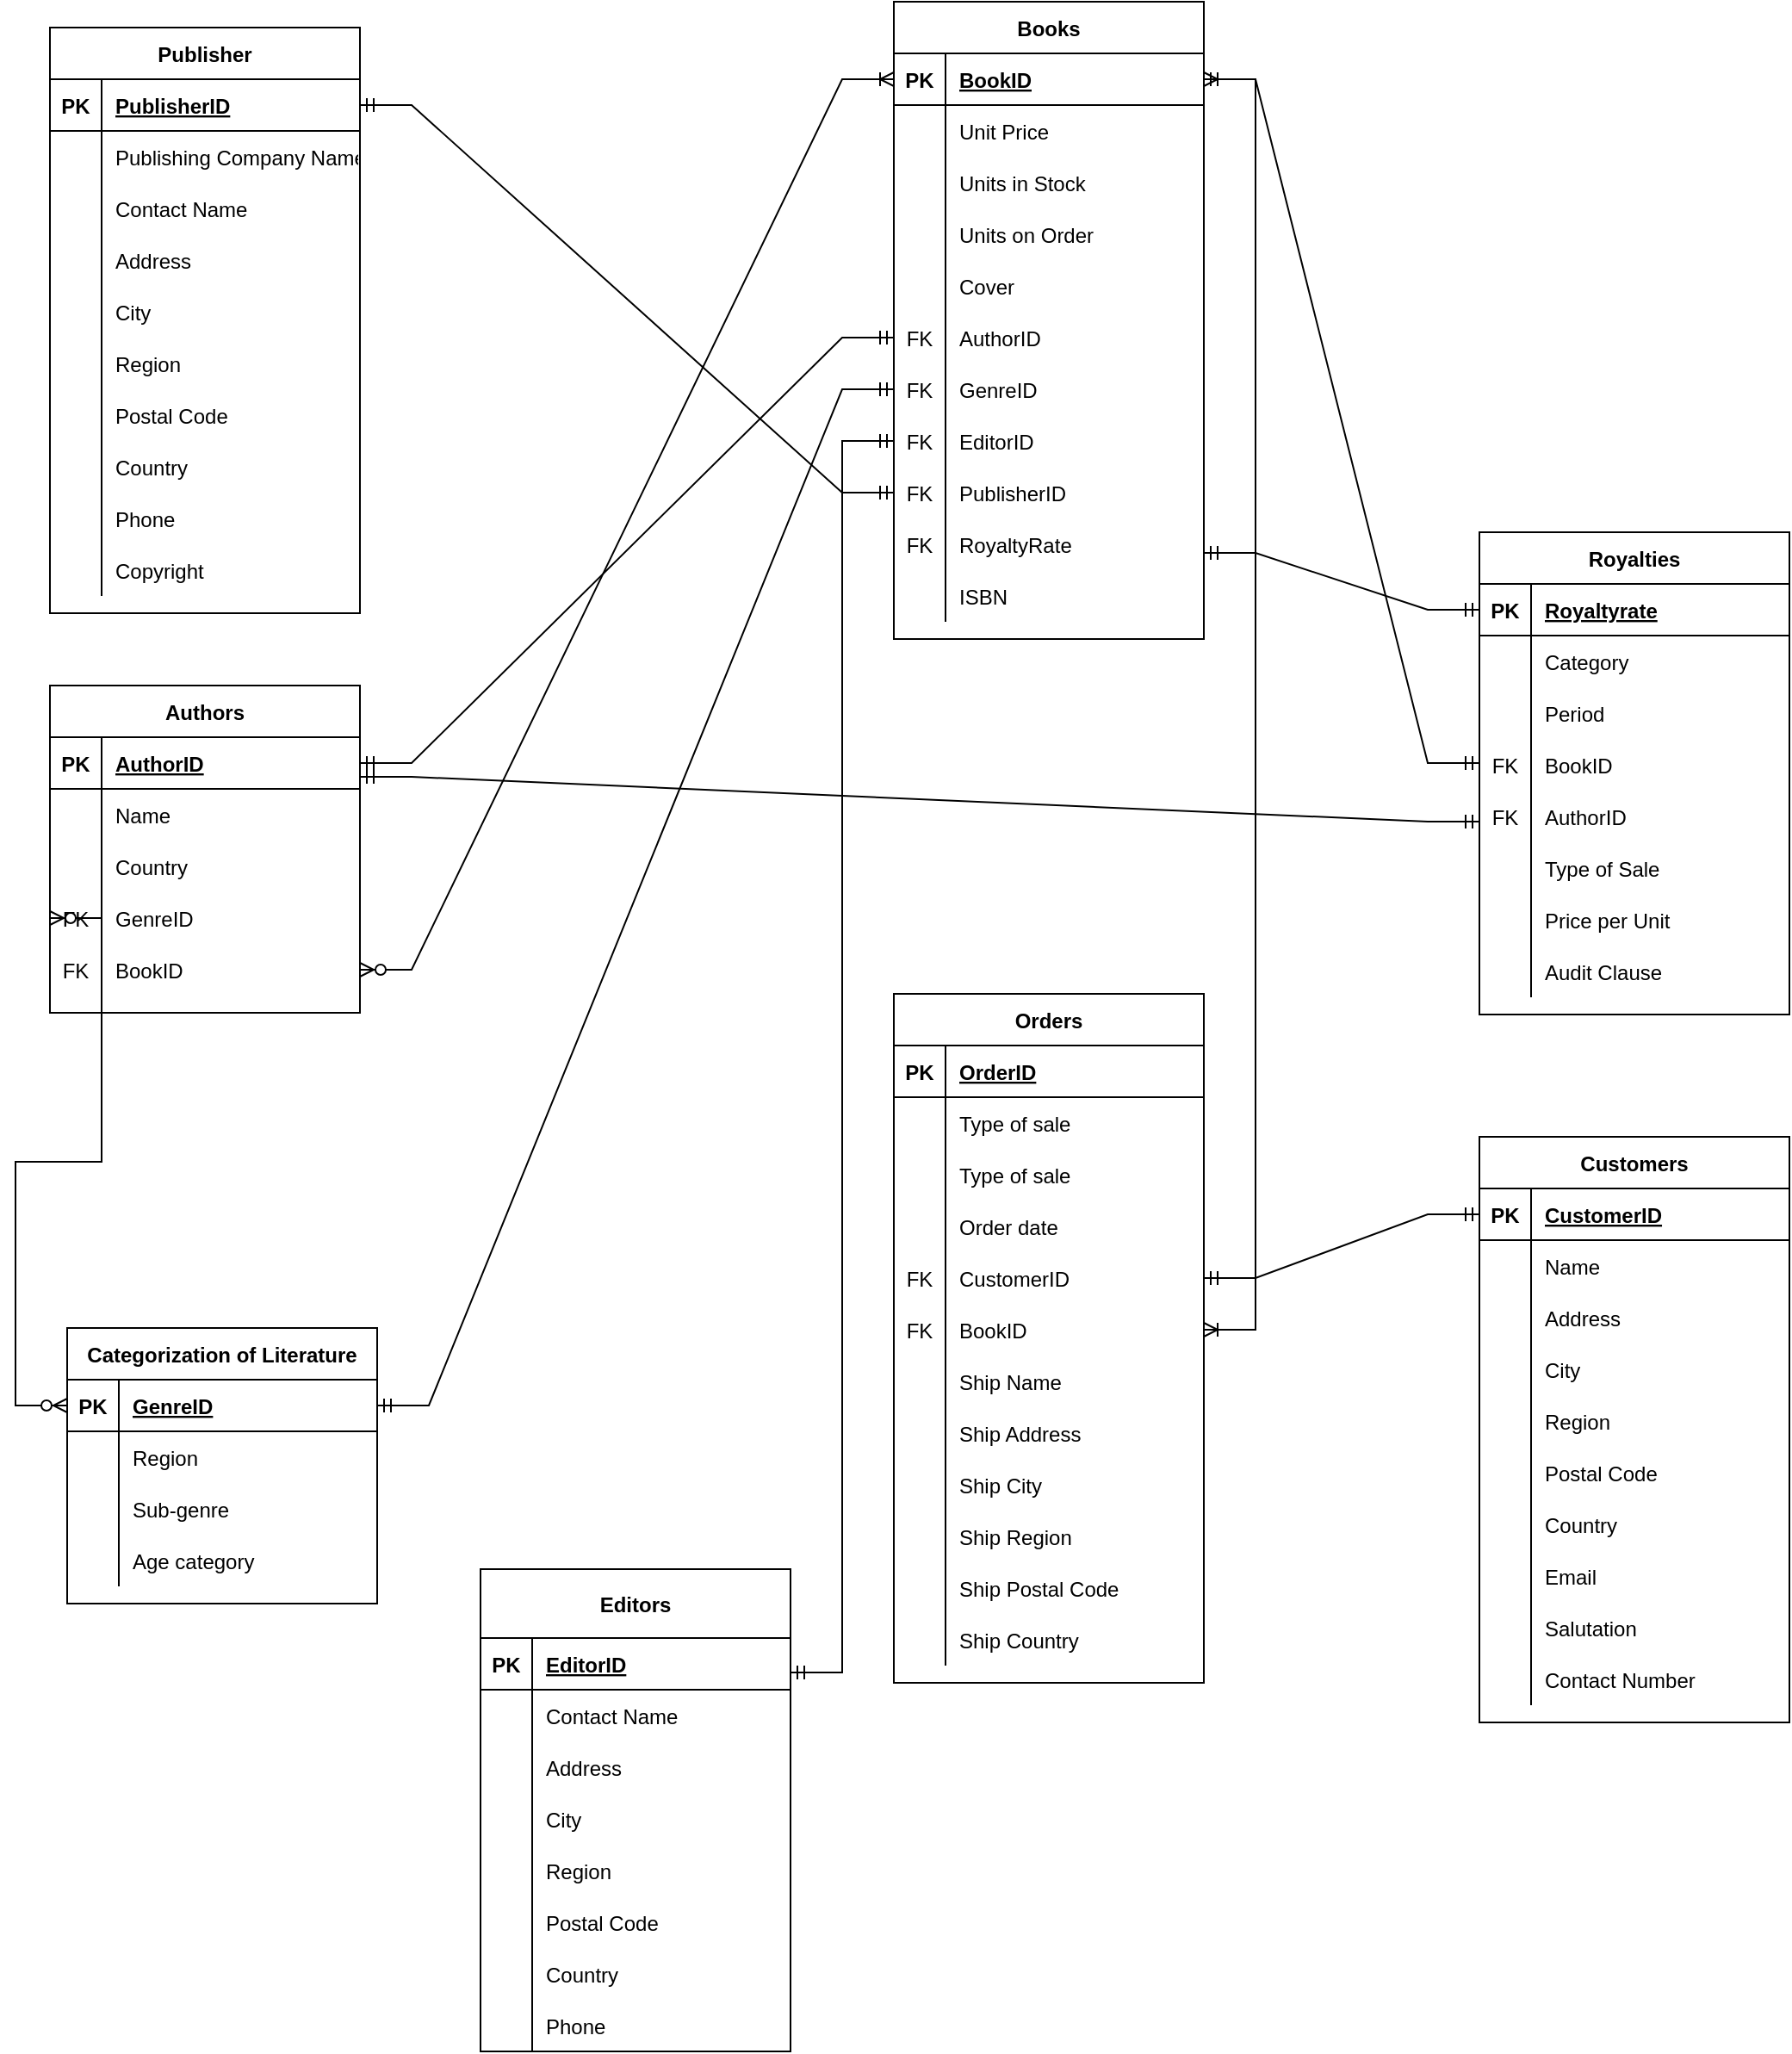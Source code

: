 <mxfile version="20.4.0" type="device"><diagram id="R2lEEEUBdFMjLlhIrx00" name="Page-1"><mxGraphModel dx="2607" dy="2660" grid="1" gridSize="10" guides="1" tooltips="1" connect="1" arrows="1" fold="1" page="1" pageScale="1" pageWidth="850" pageHeight="1100" math="0" shadow="0" extFonts="Permanent Marker^https://fonts.googleapis.com/css?family=Permanent+Marker"><root><mxCell id="0"/><mxCell id="1" parent="0"/><mxCell id="SceuS4aeNal7HpbiEK2k-1" value="Customers" style="shape=table;startSize=30;container=1;collapsible=1;childLayout=tableLayout;fixedRows=1;rowLines=0;fontStyle=1;align=center;resizeLast=1;" parent="1" vertex="1"><mxGeometry x="1280" y="469" width="180" height="340" as="geometry"/></mxCell><mxCell id="SceuS4aeNal7HpbiEK2k-2" value="" style="shape=tableRow;horizontal=0;startSize=0;swimlaneHead=0;swimlaneBody=0;fillColor=none;collapsible=0;dropTarget=0;points=[[0,0.5],[1,0.5]];portConstraint=eastwest;top=0;left=0;right=0;bottom=1;" parent="SceuS4aeNal7HpbiEK2k-1" vertex="1"><mxGeometry y="30" width="180" height="30" as="geometry"/></mxCell><mxCell id="SceuS4aeNal7HpbiEK2k-3" value="PK" style="shape=partialRectangle;connectable=0;fillColor=none;top=0;left=0;bottom=0;right=0;fontStyle=1;overflow=hidden;" parent="SceuS4aeNal7HpbiEK2k-2" vertex="1"><mxGeometry width="30" height="30" as="geometry"><mxRectangle width="30" height="30" as="alternateBounds"/></mxGeometry></mxCell><mxCell id="SceuS4aeNal7HpbiEK2k-4" value="CustomerID" style="shape=partialRectangle;connectable=0;fillColor=none;top=0;left=0;bottom=0;right=0;align=left;spacingLeft=6;fontStyle=5;overflow=hidden;" parent="SceuS4aeNal7HpbiEK2k-2" vertex="1"><mxGeometry x="30" width="150" height="30" as="geometry"><mxRectangle width="150" height="30" as="alternateBounds"/></mxGeometry></mxCell><mxCell id="SceuS4aeNal7HpbiEK2k-5" value="" style="shape=tableRow;horizontal=0;startSize=0;swimlaneHead=0;swimlaneBody=0;fillColor=none;collapsible=0;dropTarget=0;points=[[0,0.5],[1,0.5]];portConstraint=eastwest;top=0;left=0;right=0;bottom=0;" parent="SceuS4aeNal7HpbiEK2k-1" vertex="1"><mxGeometry y="60" width="180" height="30" as="geometry"/></mxCell><mxCell id="SceuS4aeNal7HpbiEK2k-6" value="" style="shape=partialRectangle;connectable=0;fillColor=none;top=0;left=0;bottom=0;right=0;editable=1;overflow=hidden;" parent="SceuS4aeNal7HpbiEK2k-5" vertex="1"><mxGeometry width="30" height="30" as="geometry"><mxRectangle width="30" height="30" as="alternateBounds"/></mxGeometry></mxCell><mxCell id="SceuS4aeNal7HpbiEK2k-7" value="Name" style="shape=partialRectangle;connectable=0;fillColor=none;top=0;left=0;bottom=0;right=0;align=left;spacingLeft=6;overflow=hidden;" parent="SceuS4aeNal7HpbiEK2k-5" vertex="1"><mxGeometry x="30" width="150" height="30" as="geometry"><mxRectangle width="150" height="30" as="alternateBounds"/></mxGeometry></mxCell><mxCell id="SceuS4aeNal7HpbiEK2k-8" value="" style="shape=tableRow;horizontal=0;startSize=0;swimlaneHead=0;swimlaneBody=0;fillColor=none;collapsible=0;dropTarget=0;points=[[0,0.5],[1,0.5]];portConstraint=eastwest;top=0;left=0;right=0;bottom=0;" parent="SceuS4aeNal7HpbiEK2k-1" vertex="1"><mxGeometry y="90" width="180" height="30" as="geometry"/></mxCell><mxCell id="SceuS4aeNal7HpbiEK2k-9" value="" style="shape=partialRectangle;connectable=0;fillColor=none;top=0;left=0;bottom=0;right=0;editable=1;overflow=hidden;" parent="SceuS4aeNal7HpbiEK2k-8" vertex="1"><mxGeometry width="30" height="30" as="geometry"><mxRectangle width="30" height="30" as="alternateBounds"/></mxGeometry></mxCell><mxCell id="SceuS4aeNal7HpbiEK2k-10" value="Address" style="shape=partialRectangle;connectable=0;fillColor=none;top=0;left=0;bottom=0;right=0;align=left;spacingLeft=6;overflow=hidden;" parent="SceuS4aeNal7HpbiEK2k-8" vertex="1"><mxGeometry x="30" width="150" height="30" as="geometry"><mxRectangle width="150" height="30" as="alternateBounds"/></mxGeometry></mxCell><mxCell id="SceuS4aeNal7HpbiEK2k-11" value="" style="shape=tableRow;horizontal=0;startSize=0;swimlaneHead=0;swimlaneBody=0;fillColor=none;collapsible=0;dropTarget=0;points=[[0,0.5],[1,0.5]];portConstraint=eastwest;top=0;left=0;right=0;bottom=0;" parent="SceuS4aeNal7HpbiEK2k-1" vertex="1"><mxGeometry y="120" width="180" height="30" as="geometry"/></mxCell><mxCell id="SceuS4aeNal7HpbiEK2k-12" value="" style="shape=partialRectangle;connectable=0;fillColor=none;top=0;left=0;bottom=0;right=0;editable=1;overflow=hidden;" parent="SceuS4aeNal7HpbiEK2k-11" vertex="1"><mxGeometry width="30" height="30" as="geometry"><mxRectangle width="30" height="30" as="alternateBounds"/></mxGeometry></mxCell><mxCell id="SceuS4aeNal7HpbiEK2k-13" value="City" style="shape=partialRectangle;connectable=0;fillColor=none;top=0;left=0;bottom=0;right=0;align=left;spacingLeft=6;overflow=hidden;" parent="SceuS4aeNal7HpbiEK2k-11" vertex="1"><mxGeometry x="30" width="150" height="30" as="geometry"><mxRectangle width="150" height="30" as="alternateBounds"/></mxGeometry></mxCell><mxCell id="SceuS4aeNal7HpbiEK2k-27" value="" style="shape=tableRow;horizontal=0;startSize=0;swimlaneHead=0;swimlaneBody=0;fillColor=none;collapsible=0;dropTarget=0;points=[[0,0.5],[1,0.5]];portConstraint=eastwest;top=0;left=0;right=0;bottom=0;" parent="SceuS4aeNal7HpbiEK2k-1" vertex="1"><mxGeometry y="150" width="180" height="30" as="geometry"/></mxCell><mxCell id="SceuS4aeNal7HpbiEK2k-28" value="" style="shape=partialRectangle;connectable=0;fillColor=none;top=0;left=0;bottom=0;right=0;editable=1;overflow=hidden;" parent="SceuS4aeNal7HpbiEK2k-27" vertex="1"><mxGeometry width="30" height="30" as="geometry"><mxRectangle width="30" height="30" as="alternateBounds"/></mxGeometry></mxCell><mxCell id="SceuS4aeNal7HpbiEK2k-29" value="Region" style="shape=partialRectangle;connectable=0;fillColor=none;top=0;left=0;bottom=0;right=0;align=left;spacingLeft=6;overflow=hidden;" parent="SceuS4aeNal7HpbiEK2k-27" vertex="1"><mxGeometry x="30" width="150" height="30" as="geometry"><mxRectangle width="150" height="30" as="alternateBounds"/></mxGeometry></mxCell><mxCell id="SceuS4aeNal7HpbiEK2k-30" value="" style="shape=tableRow;horizontal=0;startSize=0;swimlaneHead=0;swimlaneBody=0;fillColor=none;collapsible=0;dropTarget=0;points=[[0,0.5],[1,0.5]];portConstraint=eastwest;top=0;left=0;right=0;bottom=0;" parent="SceuS4aeNal7HpbiEK2k-1" vertex="1"><mxGeometry y="180" width="180" height="30" as="geometry"/></mxCell><mxCell id="SceuS4aeNal7HpbiEK2k-31" value="" style="shape=partialRectangle;connectable=0;fillColor=none;top=0;left=0;bottom=0;right=0;editable=1;overflow=hidden;" parent="SceuS4aeNal7HpbiEK2k-30" vertex="1"><mxGeometry width="30" height="30" as="geometry"><mxRectangle width="30" height="30" as="alternateBounds"/></mxGeometry></mxCell><mxCell id="SceuS4aeNal7HpbiEK2k-32" value="Postal Code" style="shape=partialRectangle;connectable=0;fillColor=none;top=0;left=0;bottom=0;right=0;align=left;spacingLeft=6;overflow=hidden;" parent="SceuS4aeNal7HpbiEK2k-30" vertex="1"><mxGeometry x="30" width="150" height="30" as="geometry"><mxRectangle width="150" height="30" as="alternateBounds"/></mxGeometry></mxCell><mxCell id="SceuS4aeNal7HpbiEK2k-33" value="" style="shape=tableRow;horizontal=0;startSize=0;swimlaneHead=0;swimlaneBody=0;fillColor=none;collapsible=0;dropTarget=0;points=[[0,0.5],[1,0.5]];portConstraint=eastwest;top=0;left=0;right=0;bottom=0;" parent="SceuS4aeNal7HpbiEK2k-1" vertex="1"><mxGeometry y="210" width="180" height="30" as="geometry"/></mxCell><mxCell id="SceuS4aeNal7HpbiEK2k-34" value="" style="shape=partialRectangle;connectable=0;fillColor=none;top=0;left=0;bottom=0;right=0;editable=1;overflow=hidden;" parent="SceuS4aeNal7HpbiEK2k-33" vertex="1"><mxGeometry width="30" height="30" as="geometry"><mxRectangle width="30" height="30" as="alternateBounds"/></mxGeometry></mxCell><mxCell id="SceuS4aeNal7HpbiEK2k-35" value="Country " style="shape=partialRectangle;connectable=0;fillColor=none;top=0;left=0;bottom=0;right=0;align=left;spacingLeft=6;overflow=hidden;" parent="SceuS4aeNal7HpbiEK2k-33" vertex="1"><mxGeometry x="30" width="150" height="30" as="geometry"><mxRectangle width="150" height="30" as="alternateBounds"/></mxGeometry></mxCell><mxCell id="SceuS4aeNal7HpbiEK2k-36" value="" style="shape=tableRow;horizontal=0;startSize=0;swimlaneHead=0;swimlaneBody=0;fillColor=none;collapsible=0;dropTarget=0;points=[[0,0.5],[1,0.5]];portConstraint=eastwest;top=0;left=0;right=0;bottom=0;" parent="SceuS4aeNal7HpbiEK2k-1" vertex="1"><mxGeometry y="240" width="180" height="30" as="geometry"/></mxCell><mxCell id="SceuS4aeNal7HpbiEK2k-37" value="" style="shape=partialRectangle;connectable=0;fillColor=none;top=0;left=0;bottom=0;right=0;editable=1;overflow=hidden;" parent="SceuS4aeNal7HpbiEK2k-36" vertex="1"><mxGeometry width="30" height="30" as="geometry"><mxRectangle width="30" height="30" as="alternateBounds"/></mxGeometry></mxCell><mxCell id="SceuS4aeNal7HpbiEK2k-38" value="Email" style="shape=partialRectangle;connectable=0;fillColor=none;top=0;left=0;bottom=0;right=0;align=left;spacingLeft=6;overflow=hidden;" parent="SceuS4aeNal7HpbiEK2k-36" vertex="1"><mxGeometry x="30" width="150" height="30" as="geometry"><mxRectangle width="150" height="30" as="alternateBounds"/></mxGeometry></mxCell><mxCell id="SceuS4aeNal7HpbiEK2k-39" value="" style="shape=tableRow;horizontal=0;startSize=0;swimlaneHead=0;swimlaneBody=0;fillColor=none;collapsible=0;dropTarget=0;points=[[0,0.5],[1,0.5]];portConstraint=eastwest;top=0;left=0;right=0;bottom=0;" parent="SceuS4aeNal7HpbiEK2k-1" vertex="1"><mxGeometry y="270" width="180" height="30" as="geometry"/></mxCell><mxCell id="SceuS4aeNal7HpbiEK2k-40" value="" style="shape=partialRectangle;connectable=0;fillColor=none;top=0;left=0;bottom=0;right=0;editable=1;overflow=hidden;" parent="SceuS4aeNal7HpbiEK2k-39" vertex="1"><mxGeometry width="30" height="30" as="geometry"><mxRectangle width="30" height="30" as="alternateBounds"/></mxGeometry></mxCell><mxCell id="SceuS4aeNal7HpbiEK2k-41" value="Salutation" style="shape=partialRectangle;connectable=0;fillColor=none;top=0;left=0;bottom=0;right=0;align=left;spacingLeft=6;overflow=hidden;" parent="SceuS4aeNal7HpbiEK2k-39" vertex="1"><mxGeometry x="30" width="150" height="30" as="geometry"><mxRectangle width="150" height="30" as="alternateBounds"/></mxGeometry></mxCell><mxCell id="SceuS4aeNal7HpbiEK2k-42" value="" style="shape=tableRow;horizontal=0;startSize=0;swimlaneHead=0;swimlaneBody=0;fillColor=none;collapsible=0;dropTarget=0;points=[[0,0.5],[1,0.5]];portConstraint=eastwest;top=0;left=0;right=0;bottom=0;" parent="SceuS4aeNal7HpbiEK2k-1" vertex="1"><mxGeometry y="300" width="180" height="30" as="geometry"/></mxCell><mxCell id="SceuS4aeNal7HpbiEK2k-43" value="" style="shape=partialRectangle;connectable=0;fillColor=none;top=0;left=0;bottom=0;right=0;editable=1;overflow=hidden;" parent="SceuS4aeNal7HpbiEK2k-42" vertex="1"><mxGeometry width="30" height="30" as="geometry"><mxRectangle width="30" height="30" as="alternateBounds"/></mxGeometry></mxCell><mxCell id="SceuS4aeNal7HpbiEK2k-44" value="Contact Number" style="shape=partialRectangle;connectable=0;fillColor=none;top=0;left=0;bottom=0;right=0;align=left;spacingLeft=6;overflow=hidden;" parent="SceuS4aeNal7HpbiEK2k-42" vertex="1"><mxGeometry x="30" width="150" height="30" as="geometry"><mxRectangle width="150" height="30" as="alternateBounds"/></mxGeometry></mxCell><mxCell id="SceuS4aeNal7HpbiEK2k-45" value="Books" style="shape=table;startSize=30;container=1;collapsible=1;childLayout=tableLayout;fixedRows=1;rowLines=0;fontStyle=1;align=center;resizeLast=1;" parent="1" vertex="1"><mxGeometry x="940" y="-190" width="180" height="370" as="geometry"/></mxCell><mxCell id="SceuS4aeNal7HpbiEK2k-46" value="" style="shape=tableRow;horizontal=0;startSize=0;swimlaneHead=0;swimlaneBody=0;fillColor=none;collapsible=0;dropTarget=0;points=[[0,0.5],[1,0.5]];portConstraint=eastwest;top=0;left=0;right=0;bottom=1;" parent="SceuS4aeNal7HpbiEK2k-45" vertex="1"><mxGeometry y="30" width="180" height="30" as="geometry"/></mxCell><mxCell id="SceuS4aeNal7HpbiEK2k-47" value="PK" style="shape=partialRectangle;connectable=0;fillColor=none;top=0;left=0;bottom=0;right=0;fontStyle=1;overflow=hidden;" parent="SceuS4aeNal7HpbiEK2k-46" vertex="1"><mxGeometry width="30" height="30" as="geometry"><mxRectangle width="30" height="30" as="alternateBounds"/></mxGeometry></mxCell><mxCell id="SceuS4aeNal7HpbiEK2k-48" value="BookID" style="shape=partialRectangle;connectable=0;fillColor=none;top=0;left=0;bottom=0;right=0;align=left;spacingLeft=6;fontStyle=5;overflow=hidden;" parent="SceuS4aeNal7HpbiEK2k-46" vertex="1"><mxGeometry x="30" width="150" height="30" as="geometry"><mxRectangle width="150" height="30" as="alternateBounds"/></mxGeometry></mxCell><mxCell id="SceuS4aeNal7HpbiEK2k-52" value="" style="shape=tableRow;horizontal=0;startSize=0;swimlaneHead=0;swimlaneBody=0;fillColor=none;collapsible=0;dropTarget=0;points=[[0,0.5],[1,0.5]];portConstraint=eastwest;top=0;left=0;right=0;bottom=0;" parent="SceuS4aeNal7HpbiEK2k-45" vertex="1"><mxGeometry y="60" width="180" height="30" as="geometry"/></mxCell><mxCell id="SceuS4aeNal7HpbiEK2k-53" value="" style="shape=partialRectangle;connectable=0;fillColor=none;top=0;left=0;bottom=0;right=0;editable=1;overflow=hidden;" parent="SceuS4aeNal7HpbiEK2k-52" vertex="1"><mxGeometry width="30" height="30" as="geometry"><mxRectangle width="30" height="30" as="alternateBounds"/></mxGeometry></mxCell><mxCell id="SceuS4aeNal7HpbiEK2k-54" value="Unit Price" style="shape=partialRectangle;connectable=0;fillColor=none;top=0;left=0;bottom=0;right=0;align=left;spacingLeft=6;overflow=hidden;" parent="SceuS4aeNal7HpbiEK2k-52" vertex="1"><mxGeometry x="30" width="150" height="30" as="geometry"><mxRectangle width="150" height="30" as="alternateBounds"/></mxGeometry></mxCell><mxCell id="SceuS4aeNal7HpbiEK2k-55" value="" style="shape=tableRow;horizontal=0;startSize=0;swimlaneHead=0;swimlaneBody=0;fillColor=none;collapsible=0;dropTarget=0;points=[[0,0.5],[1,0.5]];portConstraint=eastwest;top=0;left=0;right=0;bottom=0;" parent="SceuS4aeNal7HpbiEK2k-45" vertex="1"><mxGeometry y="90" width="180" height="30" as="geometry"/></mxCell><mxCell id="SceuS4aeNal7HpbiEK2k-56" value="" style="shape=partialRectangle;connectable=0;fillColor=none;top=0;left=0;bottom=0;right=0;editable=1;overflow=hidden;" parent="SceuS4aeNal7HpbiEK2k-55" vertex="1"><mxGeometry width="30" height="30" as="geometry"><mxRectangle width="30" height="30" as="alternateBounds"/></mxGeometry></mxCell><mxCell id="SceuS4aeNal7HpbiEK2k-57" value="Units in Stock" style="shape=partialRectangle;connectable=0;fillColor=none;top=0;left=0;bottom=0;right=0;align=left;spacingLeft=6;overflow=hidden;" parent="SceuS4aeNal7HpbiEK2k-55" vertex="1"><mxGeometry x="30" width="150" height="30" as="geometry"><mxRectangle width="150" height="30" as="alternateBounds"/></mxGeometry></mxCell><mxCell id="SceuS4aeNal7HpbiEK2k-58" value="" style="shape=tableRow;horizontal=0;startSize=0;swimlaneHead=0;swimlaneBody=0;fillColor=none;collapsible=0;dropTarget=0;points=[[0,0.5],[1,0.5]];portConstraint=eastwest;top=0;left=0;right=0;bottom=0;" parent="SceuS4aeNal7HpbiEK2k-45" vertex="1"><mxGeometry y="120" width="180" height="30" as="geometry"/></mxCell><mxCell id="SceuS4aeNal7HpbiEK2k-59" value="" style="shape=partialRectangle;connectable=0;fillColor=none;top=0;left=0;bottom=0;right=0;editable=1;overflow=hidden;" parent="SceuS4aeNal7HpbiEK2k-58" vertex="1"><mxGeometry width="30" height="30" as="geometry"><mxRectangle width="30" height="30" as="alternateBounds"/></mxGeometry></mxCell><mxCell id="SceuS4aeNal7HpbiEK2k-60" value="Units on Order" style="shape=partialRectangle;connectable=0;fillColor=none;top=0;left=0;bottom=0;right=0;align=left;spacingLeft=6;overflow=hidden;" parent="SceuS4aeNal7HpbiEK2k-58" vertex="1"><mxGeometry x="30" width="150" height="30" as="geometry"><mxRectangle width="150" height="30" as="alternateBounds"/></mxGeometry></mxCell><mxCell id="SceuS4aeNal7HpbiEK2k-61" value="" style="shape=tableRow;horizontal=0;startSize=0;swimlaneHead=0;swimlaneBody=0;fillColor=none;collapsible=0;dropTarget=0;points=[[0,0.5],[1,0.5]];portConstraint=eastwest;top=0;left=0;right=0;bottom=0;" parent="SceuS4aeNal7HpbiEK2k-45" vertex="1"><mxGeometry y="150" width="180" height="30" as="geometry"/></mxCell><mxCell id="SceuS4aeNal7HpbiEK2k-62" value="" style="shape=partialRectangle;connectable=0;fillColor=none;top=0;left=0;bottom=0;right=0;editable=1;overflow=hidden;" parent="SceuS4aeNal7HpbiEK2k-61" vertex="1"><mxGeometry width="30" height="30" as="geometry"><mxRectangle width="30" height="30" as="alternateBounds"/></mxGeometry></mxCell><mxCell id="SceuS4aeNal7HpbiEK2k-63" value="Cover" style="shape=partialRectangle;connectable=0;fillColor=none;top=0;left=0;bottom=0;right=0;align=left;spacingLeft=6;overflow=hidden;" parent="SceuS4aeNal7HpbiEK2k-61" vertex="1"><mxGeometry x="30" width="150" height="30" as="geometry"><mxRectangle width="150" height="30" as="alternateBounds"/></mxGeometry></mxCell><mxCell id="SceuS4aeNal7HpbiEK2k-64" value="" style="shape=tableRow;horizontal=0;startSize=0;swimlaneHead=0;swimlaneBody=0;fillColor=none;collapsible=0;dropTarget=0;points=[[0,0.5],[1,0.5]];portConstraint=eastwest;top=0;left=0;right=0;bottom=0;" parent="SceuS4aeNal7HpbiEK2k-45" vertex="1"><mxGeometry y="180" width="180" height="30" as="geometry"/></mxCell><mxCell id="SceuS4aeNal7HpbiEK2k-65" value="FK" style="shape=partialRectangle;connectable=0;fillColor=none;top=0;left=0;bottom=0;right=0;editable=1;overflow=hidden;" parent="SceuS4aeNal7HpbiEK2k-64" vertex="1"><mxGeometry width="30" height="30" as="geometry"><mxRectangle width="30" height="30" as="alternateBounds"/></mxGeometry></mxCell><mxCell id="SceuS4aeNal7HpbiEK2k-66" value="AuthorID" style="shape=partialRectangle;connectable=0;fillColor=none;top=0;left=0;bottom=0;right=0;align=left;spacingLeft=6;overflow=hidden;" parent="SceuS4aeNal7HpbiEK2k-64" vertex="1"><mxGeometry x="30" width="150" height="30" as="geometry"><mxRectangle width="150" height="30" as="alternateBounds"/></mxGeometry></mxCell><mxCell id="SceuS4aeNal7HpbiEK2k-67" value="" style="shape=tableRow;horizontal=0;startSize=0;swimlaneHead=0;swimlaneBody=0;fillColor=none;collapsible=0;dropTarget=0;points=[[0,0.5],[1,0.5]];portConstraint=eastwest;top=0;left=0;right=0;bottom=0;" parent="SceuS4aeNal7HpbiEK2k-45" vertex="1"><mxGeometry y="210" width="180" height="30" as="geometry"/></mxCell><mxCell id="SceuS4aeNal7HpbiEK2k-68" value="FK" style="shape=partialRectangle;connectable=0;fillColor=none;top=0;left=0;bottom=0;right=0;editable=1;overflow=hidden;" parent="SceuS4aeNal7HpbiEK2k-67" vertex="1"><mxGeometry width="30" height="30" as="geometry"><mxRectangle width="30" height="30" as="alternateBounds"/></mxGeometry></mxCell><mxCell id="SceuS4aeNal7HpbiEK2k-69" value="GenreID" style="shape=partialRectangle;connectable=0;fillColor=none;top=0;left=0;bottom=0;right=0;align=left;spacingLeft=6;overflow=hidden;" parent="SceuS4aeNal7HpbiEK2k-67" vertex="1"><mxGeometry x="30" width="150" height="30" as="geometry"><mxRectangle width="150" height="30" as="alternateBounds"/></mxGeometry></mxCell><mxCell id="SceuS4aeNal7HpbiEK2k-242" value="" style="shape=tableRow;horizontal=0;startSize=0;swimlaneHead=0;swimlaneBody=0;fillColor=none;collapsible=0;dropTarget=0;points=[[0,0.5],[1,0.5]];portConstraint=eastwest;top=0;left=0;right=0;bottom=0;" parent="SceuS4aeNal7HpbiEK2k-45" vertex="1"><mxGeometry y="240" width="180" height="30" as="geometry"/></mxCell><mxCell id="SceuS4aeNal7HpbiEK2k-243" value="FK" style="shape=partialRectangle;connectable=0;fillColor=none;top=0;left=0;bottom=0;right=0;editable=1;overflow=hidden;" parent="SceuS4aeNal7HpbiEK2k-242" vertex="1"><mxGeometry width="30" height="30" as="geometry"><mxRectangle width="30" height="30" as="alternateBounds"/></mxGeometry></mxCell><mxCell id="SceuS4aeNal7HpbiEK2k-244" value="EditorID" style="shape=partialRectangle;connectable=0;fillColor=none;top=0;left=0;bottom=0;right=0;align=left;spacingLeft=6;overflow=hidden;" parent="SceuS4aeNal7HpbiEK2k-242" vertex="1"><mxGeometry x="30" width="150" height="30" as="geometry"><mxRectangle width="150" height="30" as="alternateBounds"/></mxGeometry></mxCell><mxCell id="SceuS4aeNal7HpbiEK2k-245" value="" style="shape=tableRow;horizontal=0;startSize=0;swimlaneHead=0;swimlaneBody=0;fillColor=none;collapsible=0;dropTarget=0;points=[[0,0.5],[1,0.5]];portConstraint=eastwest;top=0;left=0;right=0;bottom=0;" parent="SceuS4aeNal7HpbiEK2k-45" vertex="1"><mxGeometry y="270" width="180" height="30" as="geometry"/></mxCell><mxCell id="SceuS4aeNal7HpbiEK2k-246" value="FK" style="shape=partialRectangle;connectable=0;fillColor=none;top=0;left=0;bottom=0;right=0;editable=1;overflow=hidden;" parent="SceuS4aeNal7HpbiEK2k-245" vertex="1"><mxGeometry width="30" height="30" as="geometry"><mxRectangle width="30" height="30" as="alternateBounds"/></mxGeometry></mxCell><mxCell id="SceuS4aeNal7HpbiEK2k-247" value="PublisherID" style="shape=partialRectangle;connectable=0;fillColor=none;top=0;left=0;bottom=0;right=0;align=left;spacingLeft=6;overflow=hidden;" parent="SceuS4aeNal7HpbiEK2k-245" vertex="1"><mxGeometry x="30" width="150" height="30" as="geometry"><mxRectangle width="150" height="30" as="alternateBounds"/></mxGeometry></mxCell><mxCell id="SceuS4aeNal7HpbiEK2k-70" value="" style="shape=tableRow;horizontal=0;startSize=0;swimlaneHead=0;swimlaneBody=0;fillColor=none;collapsible=0;dropTarget=0;points=[[0,0.5],[1,0.5]];portConstraint=eastwest;top=0;left=0;right=0;bottom=0;" parent="SceuS4aeNal7HpbiEK2k-45" vertex="1"><mxGeometry y="300" width="180" height="30" as="geometry"/></mxCell><mxCell id="SceuS4aeNal7HpbiEK2k-71" value="FK" style="shape=partialRectangle;connectable=0;fillColor=none;top=0;left=0;bottom=0;right=0;editable=1;overflow=hidden;" parent="SceuS4aeNal7HpbiEK2k-70" vertex="1"><mxGeometry width="30" height="30" as="geometry"><mxRectangle width="30" height="30" as="alternateBounds"/></mxGeometry></mxCell><mxCell id="SceuS4aeNal7HpbiEK2k-72" value="RoyaltyRate    " style="shape=partialRectangle;connectable=0;fillColor=none;top=0;left=0;bottom=0;right=0;align=left;spacingLeft=6;overflow=hidden;" parent="SceuS4aeNal7HpbiEK2k-70" vertex="1"><mxGeometry x="30" width="150" height="30" as="geometry"><mxRectangle width="150" height="30" as="alternateBounds"/></mxGeometry></mxCell><mxCell id="SceuS4aeNal7HpbiEK2k-73" value="" style="shape=tableRow;horizontal=0;startSize=0;swimlaneHead=0;swimlaneBody=0;fillColor=none;collapsible=0;dropTarget=0;points=[[0,0.5],[1,0.5]];portConstraint=eastwest;top=0;left=0;right=0;bottom=0;" parent="SceuS4aeNal7HpbiEK2k-45" vertex="1"><mxGeometry y="330" width="180" height="30" as="geometry"/></mxCell><mxCell id="SceuS4aeNal7HpbiEK2k-74" value="" style="shape=partialRectangle;connectable=0;fillColor=none;top=0;left=0;bottom=0;right=0;editable=1;overflow=hidden;" parent="SceuS4aeNal7HpbiEK2k-73" vertex="1"><mxGeometry width="30" height="30" as="geometry"><mxRectangle width="30" height="30" as="alternateBounds"/></mxGeometry></mxCell><mxCell id="SceuS4aeNal7HpbiEK2k-75" value="ISBN" style="shape=partialRectangle;connectable=0;fillColor=none;top=0;left=0;bottom=0;right=0;align=left;spacingLeft=6;overflow=hidden;" parent="SceuS4aeNal7HpbiEK2k-73" vertex="1"><mxGeometry x="30" width="150" height="30" as="geometry"><mxRectangle width="150" height="30" as="alternateBounds"/></mxGeometry></mxCell><mxCell id="SceuS4aeNal7HpbiEK2k-76" value="Publisher" style="shape=table;startSize=30;container=1;collapsible=1;childLayout=tableLayout;fixedRows=1;rowLines=0;fontStyle=1;align=center;resizeLast=1;" parent="1" vertex="1"><mxGeometry x="450" y="-175" width="180" height="340" as="geometry"/></mxCell><mxCell id="SceuS4aeNal7HpbiEK2k-77" value="" style="shape=tableRow;horizontal=0;startSize=0;swimlaneHead=0;swimlaneBody=0;fillColor=none;collapsible=0;dropTarget=0;points=[[0,0.5],[1,0.5]];portConstraint=eastwest;top=0;left=0;right=0;bottom=1;" parent="SceuS4aeNal7HpbiEK2k-76" vertex="1"><mxGeometry y="30" width="180" height="30" as="geometry"/></mxCell><mxCell id="SceuS4aeNal7HpbiEK2k-78" value="PK" style="shape=partialRectangle;connectable=0;fillColor=none;top=0;left=0;bottom=0;right=0;fontStyle=1;overflow=hidden;" parent="SceuS4aeNal7HpbiEK2k-77" vertex="1"><mxGeometry width="30" height="30" as="geometry"><mxRectangle width="30" height="30" as="alternateBounds"/></mxGeometry></mxCell><mxCell id="SceuS4aeNal7HpbiEK2k-79" value="PublisherID" style="shape=partialRectangle;connectable=0;fillColor=none;top=0;left=0;bottom=0;right=0;align=left;spacingLeft=6;fontStyle=5;overflow=hidden;" parent="SceuS4aeNal7HpbiEK2k-77" vertex="1"><mxGeometry x="30" width="150" height="30" as="geometry"><mxRectangle width="150" height="30" as="alternateBounds"/></mxGeometry></mxCell><mxCell id="SceuS4aeNal7HpbiEK2k-80" value="" style="shape=tableRow;horizontal=0;startSize=0;swimlaneHead=0;swimlaneBody=0;fillColor=none;collapsible=0;dropTarget=0;points=[[0,0.5],[1,0.5]];portConstraint=eastwest;top=0;left=0;right=0;bottom=0;" parent="SceuS4aeNal7HpbiEK2k-76" vertex="1"><mxGeometry y="60" width="180" height="30" as="geometry"/></mxCell><mxCell id="SceuS4aeNal7HpbiEK2k-81" value="" style="shape=partialRectangle;connectable=0;fillColor=none;top=0;left=0;bottom=0;right=0;editable=1;overflow=hidden;" parent="SceuS4aeNal7HpbiEK2k-80" vertex="1"><mxGeometry width="30" height="30" as="geometry"><mxRectangle width="30" height="30" as="alternateBounds"/></mxGeometry></mxCell><mxCell id="SceuS4aeNal7HpbiEK2k-82" value="Publishing Company Name" style="shape=partialRectangle;connectable=0;fillColor=none;top=0;left=0;bottom=0;right=0;align=left;spacingLeft=6;overflow=hidden;" parent="SceuS4aeNal7HpbiEK2k-80" vertex="1"><mxGeometry x="30" width="150" height="30" as="geometry"><mxRectangle width="150" height="30" as="alternateBounds"/></mxGeometry></mxCell><mxCell id="SceuS4aeNal7HpbiEK2k-83" value="" style="shape=tableRow;horizontal=0;startSize=0;swimlaneHead=0;swimlaneBody=0;fillColor=none;collapsible=0;dropTarget=0;points=[[0,0.5],[1,0.5]];portConstraint=eastwest;top=0;left=0;right=0;bottom=0;" parent="SceuS4aeNal7HpbiEK2k-76" vertex="1"><mxGeometry y="90" width="180" height="30" as="geometry"/></mxCell><mxCell id="SceuS4aeNal7HpbiEK2k-84" value="" style="shape=partialRectangle;connectable=0;fillColor=none;top=0;left=0;bottom=0;right=0;editable=1;overflow=hidden;" parent="SceuS4aeNal7HpbiEK2k-83" vertex="1"><mxGeometry width="30" height="30" as="geometry"><mxRectangle width="30" height="30" as="alternateBounds"/></mxGeometry></mxCell><mxCell id="SceuS4aeNal7HpbiEK2k-85" value="Contact Name" style="shape=partialRectangle;connectable=0;fillColor=none;top=0;left=0;bottom=0;right=0;align=left;spacingLeft=6;overflow=hidden;" parent="SceuS4aeNal7HpbiEK2k-83" vertex="1"><mxGeometry x="30" width="150" height="30" as="geometry"><mxRectangle width="150" height="30" as="alternateBounds"/></mxGeometry></mxCell><mxCell id="SceuS4aeNal7HpbiEK2k-86" value="" style="shape=tableRow;horizontal=0;startSize=0;swimlaneHead=0;swimlaneBody=0;fillColor=none;collapsible=0;dropTarget=0;points=[[0,0.5],[1,0.5]];portConstraint=eastwest;top=0;left=0;right=0;bottom=0;" parent="SceuS4aeNal7HpbiEK2k-76" vertex="1"><mxGeometry y="120" width="180" height="30" as="geometry"/></mxCell><mxCell id="SceuS4aeNal7HpbiEK2k-87" value="" style="shape=partialRectangle;connectable=0;fillColor=none;top=0;left=0;bottom=0;right=0;editable=1;overflow=hidden;" parent="SceuS4aeNal7HpbiEK2k-86" vertex="1"><mxGeometry width="30" height="30" as="geometry"><mxRectangle width="30" height="30" as="alternateBounds"/></mxGeometry></mxCell><mxCell id="SceuS4aeNal7HpbiEK2k-88" value="Address" style="shape=partialRectangle;connectable=0;fillColor=none;top=0;left=0;bottom=0;right=0;align=left;spacingLeft=6;overflow=hidden;" parent="SceuS4aeNal7HpbiEK2k-86" vertex="1"><mxGeometry x="30" width="150" height="30" as="geometry"><mxRectangle width="150" height="30" as="alternateBounds"/></mxGeometry></mxCell><mxCell id="SceuS4aeNal7HpbiEK2k-89" value="" style="shape=tableRow;horizontal=0;startSize=0;swimlaneHead=0;swimlaneBody=0;fillColor=none;collapsible=0;dropTarget=0;points=[[0,0.5],[1,0.5]];portConstraint=eastwest;top=0;left=0;right=0;bottom=0;" parent="SceuS4aeNal7HpbiEK2k-76" vertex="1"><mxGeometry y="150" width="180" height="30" as="geometry"/></mxCell><mxCell id="SceuS4aeNal7HpbiEK2k-90" value="" style="shape=partialRectangle;connectable=0;fillColor=none;top=0;left=0;bottom=0;right=0;editable=1;overflow=hidden;" parent="SceuS4aeNal7HpbiEK2k-89" vertex="1"><mxGeometry width="30" height="30" as="geometry"><mxRectangle width="30" height="30" as="alternateBounds"/></mxGeometry></mxCell><mxCell id="SceuS4aeNal7HpbiEK2k-91" value="City" style="shape=partialRectangle;connectable=0;fillColor=none;top=0;left=0;bottom=0;right=0;align=left;spacingLeft=6;overflow=hidden;" parent="SceuS4aeNal7HpbiEK2k-89" vertex="1"><mxGeometry x="30" width="150" height="30" as="geometry"><mxRectangle width="150" height="30" as="alternateBounds"/></mxGeometry></mxCell><mxCell id="SceuS4aeNal7HpbiEK2k-92" value="" style="shape=tableRow;horizontal=0;startSize=0;swimlaneHead=0;swimlaneBody=0;fillColor=none;collapsible=0;dropTarget=0;points=[[0,0.5],[1,0.5]];portConstraint=eastwest;top=0;left=0;right=0;bottom=0;" parent="SceuS4aeNal7HpbiEK2k-76" vertex="1"><mxGeometry y="180" width="180" height="30" as="geometry"/></mxCell><mxCell id="SceuS4aeNal7HpbiEK2k-93" value="" style="shape=partialRectangle;connectable=0;fillColor=none;top=0;left=0;bottom=0;right=0;editable=1;overflow=hidden;" parent="SceuS4aeNal7HpbiEK2k-92" vertex="1"><mxGeometry width="30" height="30" as="geometry"><mxRectangle width="30" height="30" as="alternateBounds"/></mxGeometry></mxCell><mxCell id="SceuS4aeNal7HpbiEK2k-94" value="Region" style="shape=partialRectangle;connectable=0;fillColor=none;top=0;left=0;bottom=0;right=0;align=left;spacingLeft=6;overflow=hidden;" parent="SceuS4aeNal7HpbiEK2k-92" vertex="1"><mxGeometry x="30" width="150" height="30" as="geometry"><mxRectangle width="150" height="30" as="alternateBounds"/></mxGeometry></mxCell><mxCell id="SceuS4aeNal7HpbiEK2k-95" value="" style="shape=tableRow;horizontal=0;startSize=0;swimlaneHead=0;swimlaneBody=0;fillColor=none;collapsible=0;dropTarget=0;points=[[0,0.5],[1,0.5]];portConstraint=eastwest;top=0;left=0;right=0;bottom=0;" parent="SceuS4aeNal7HpbiEK2k-76" vertex="1"><mxGeometry y="210" width="180" height="30" as="geometry"/></mxCell><mxCell id="SceuS4aeNal7HpbiEK2k-96" value="" style="shape=partialRectangle;connectable=0;fillColor=none;top=0;left=0;bottom=0;right=0;editable=1;overflow=hidden;" parent="SceuS4aeNal7HpbiEK2k-95" vertex="1"><mxGeometry width="30" height="30" as="geometry"><mxRectangle width="30" height="30" as="alternateBounds"/></mxGeometry></mxCell><mxCell id="SceuS4aeNal7HpbiEK2k-97" value="Postal Code" style="shape=partialRectangle;connectable=0;fillColor=none;top=0;left=0;bottom=0;right=0;align=left;spacingLeft=6;overflow=hidden;" parent="SceuS4aeNal7HpbiEK2k-95" vertex="1"><mxGeometry x="30" width="150" height="30" as="geometry"><mxRectangle width="150" height="30" as="alternateBounds"/></mxGeometry></mxCell><mxCell id="SceuS4aeNal7HpbiEK2k-98" value="" style="shape=tableRow;horizontal=0;startSize=0;swimlaneHead=0;swimlaneBody=0;fillColor=none;collapsible=0;dropTarget=0;points=[[0,0.5],[1,0.5]];portConstraint=eastwest;top=0;left=0;right=0;bottom=0;" parent="SceuS4aeNal7HpbiEK2k-76" vertex="1"><mxGeometry y="240" width="180" height="30" as="geometry"/></mxCell><mxCell id="SceuS4aeNal7HpbiEK2k-99" value="" style="shape=partialRectangle;connectable=0;fillColor=none;top=0;left=0;bottom=0;right=0;editable=1;overflow=hidden;" parent="SceuS4aeNal7HpbiEK2k-98" vertex="1"><mxGeometry width="30" height="30" as="geometry"><mxRectangle width="30" height="30" as="alternateBounds"/></mxGeometry></mxCell><mxCell id="SceuS4aeNal7HpbiEK2k-100" value="Country" style="shape=partialRectangle;connectable=0;fillColor=none;top=0;left=0;bottom=0;right=0;align=left;spacingLeft=6;overflow=hidden;" parent="SceuS4aeNal7HpbiEK2k-98" vertex="1"><mxGeometry x="30" width="150" height="30" as="geometry"><mxRectangle width="150" height="30" as="alternateBounds"/></mxGeometry></mxCell><mxCell id="SceuS4aeNal7HpbiEK2k-101" value="" style="shape=tableRow;horizontal=0;startSize=0;swimlaneHead=0;swimlaneBody=0;fillColor=none;collapsible=0;dropTarget=0;points=[[0,0.5],[1,0.5]];portConstraint=eastwest;top=0;left=0;right=0;bottom=0;" parent="SceuS4aeNal7HpbiEK2k-76" vertex="1"><mxGeometry y="270" width="180" height="30" as="geometry"/></mxCell><mxCell id="SceuS4aeNal7HpbiEK2k-102" value="" style="shape=partialRectangle;connectable=0;fillColor=none;top=0;left=0;bottom=0;right=0;editable=1;overflow=hidden;" parent="SceuS4aeNal7HpbiEK2k-101" vertex="1"><mxGeometry width="30" height="30" as="geometry"><mxRectangle width="30" height="30" as="alternateBounds"/></mxGeometry></mxCell><mxCell id="SceuS4aeNal7HpbiEK2k-103" value="Phone" style="shape=partialRectangle;connectable=0;fillColor=none;top=0;left=0;bottom=0;right=0;align=left;spacingLeft=6;overflow=hidden;" parent="SceuS4aeNal7HpbiEK2k-101" vertex="1"><mxGeometry x="30" width="150" height="30" as="geometry"><mxRectangle width="150" height="30" as="alternateBounds"/></mxGeometry></mxCell><mxCell id="SceuS4aeNal7HpbiEK2k-104" value="" style="shape=tableRow;horizontal=0;startSize=0;swimlaneHead=0;swimlaneBody=0;fillColor=none;collapsible=0;dropTarget=0;points=[[0,0.5],[1,0.5]];portConstraint=eastwest;top=0;left=0;right=0;bottom=0;" parent="SceuS4aeNal7HpbiEK2k-76" vertex="1"><mxGeometry y="300" width="180" height="30" as="geometry"/></mxCell><mxCell id="SceuS4aeNal7HpbiEK2k-105" value="" style="shape=partialRectangle;connectable=0;fillColor=none;top=0;left=0;bottom=0;right=0;editable=1;overflow=hidden;" parent="SceuS4aeNal7HpbiEK2k-104" vertex="1"><mxGeometry width="30" height="30" as="geometry"><mxRectangle width="30" height="30" as="alternateBounds"/></mxGeometry></mxCell><mxCell id="SceuS4aeNal7HpbiEK2k-106" value="Copyright" style="shape=partialRectangle;connectable=0;fillColor=none;top=0;left=0;bottom=0;right=0;align=left;spacingLeft=6;overflow=hidden;" parent="SceuS4aeNal7HpbiEK2k-104" vertex="1"><mxGeometry x="30" width="150" height="30" as="geometry"><mxRectangle width="150" height="30" as="alternateBounds"/></mxGeometry></mxCell><mxCell id="SceuS4aeNal7HpbiEK2k-107" value="Authors" style="shape=table;startSize=30;container=1;collapsible=1;childLayout=tableLayout;fixedRows=1;rowLines=0;fontStyle=1;align=center;resizeLast=1;" parent="1" vertex="1"><mxGeometry x="450" y="207" width="180" height="190" as="geometry"/></mxCell><mxCell id="SceuS4aeNal7HpbiEK2k-108" value="" style="shape=tableRow;horizontal=0;startSize=0;swimlaneHead=0;swimlaneBody=0;fillColor=none;collapsible=0;dropTarget=0;points=[[0,0.5],[1,0.5]];portConstraint=eastwest;top=0;left=0;right=0;bottom=1;" parent="SceuS4aeNal7HpbiEK2k-107" vertex="1"><mxGeometry y="30" width="180" height="30" as="geometry"/></mxCell><mxCell id="SceuS4aeNal7HpbiEK2k-109" value="PK" style="shape=partialRectangle;connectable=0;fillColor=none;top=0;left=0;bottom=0;right=0;fontStyle=1;overflow=hidden;" parent="SceuS4aeNal7HpbiEK2k-108" vertex="1"><mxGeometry width="30" height="30" as="geometry"><mxRectangle width="30" height="30" as="alternateBounds"/></mxGeometry></mxCell><mxCell id="SceuS4aeNal7HpbiEK2k-110" value="AuthorID" style="shape=partialRectangle;connectable=0;fillColor=none;top=0;left=0;bottom=0;right=0;align=left;spacingLeft=6;fontStyle=5;overflow=hidden;" parent="SceuS4aeNal7HpbiEK2k-108" vertex="1"><mxGeometry x="30" width="150" height="30" as="geometry"><mxRectangle width="150" height="30" as="alternateBounds"/></mxGeometry></mxCell><mxCell id="SceuS4aeNal7HpbiEK2k-111" value="" style="shape=tableRow;horizontal=0;startSize=0;swimlaneHead=0;swimlaneBody=0;fillColor=none;collapsible=0;dropTarget=0;points=[[0,0.5],[1,0.5]];portConstraint=eastwest;top=0;left=0;right=0;bottom=0;" parent="SceuS4aeNal7HpbiEK2k-107" vertex="1"><mxGeometry y="60" width="180" height="30" as="geometry"/></mxCell><mxCell id="SceuS4aeNal7HpbiEK2k-112" value="" style="shape=partialRectangle;connectable=0;fillColor=none;top=0;left=0;bottom=0;right=0;editable=1;overflow=hidden;" parent="SceuS4aeNal7HpbiEK2k-111" vertex="1"><mxGeometry width="30" height="30" as="geometry"><mxRectangle width="30" height="30" as="alternateBounds"/></mxGeometry></mxCell><mxCell id="SceuS4aeNal7HpbiEK2k-113" value="Name" style="shape=partialRectangle;connectable=0;fillColor=none;top=0;left=0;bottom=0;right=0;align=left;spacingLeft=6;overflow=hidden;" parent="SceuS4aeNal7HpbiEK2k-111" vertex="1"><mxGeometry x="30" width="150" height="30" as="geometry"><mxRectangle width="150" height="30" as="alternateBounds"/></mxGeometry></mxCell><mxCell id="SceuS4aeNal7HpbiEK2k-114" value="" style="shape=tableRow;horizontal=0;startSize=0;swimlaneHead=0;swimlaneBody=0;fillColor=none;collapsible=0;dropTarget=0;points=[[0,0.5],[1,0.5]];portConstraint=eastwest;top=0;left=0;right=0;bottom=0;" parent="SceuS4aeNal7HpbiEK2k-107" vertex="1"><mxGeometry y="90" width="180" height="30" as="geometry"/></mxCell><mxCell id="SceuS4aeNal7HpbiEK2k-115" value="" style="shape=partialRectangle;connectable=0;fillColor=none;top=0;left=0;bottom=0;right=0;editable=1;overflow=hidden;" parent="SceuS4aeNal7HpbiEK2k-114" vertex="1"><mxGeometry width="30" height="30" as="geometry"><mxRectangle width="30" height="30" as="alternateBounds"/></mxGeometry></mxCell><mxCell id="SceuS4aeNal7HpbiEK2k-116" value="Country" style="shape=partialRectangle;connectable=0;fillColor=none;top=0;left=0;bottom=0;right=0;align=left;spacingLeft=6;overflow=hidden;" parent="SceuS4aeNal7HpbiEK2k-114" vertex="1"><mxGeometry x="30" width="150" height="30" as="geometry"><mxRectangle width="150" height="30" as="alternateBounds"/></mxGeometry></mxCell><mxCell id="SceuS4aeNal7HpbiEK2k-117" value="" style="shape=tableRow;horizontal=0;startSize=0;swimlaneHead=0;swimlaneBody=0;fillColor=none;collapsible=0;dropTarget=0;points=[[0,0.5],[1,0.5]];portConstraint=eastwest;top=0;left=0;right=0;bottom=0;" parent="SceuS4aeNal7HpbiEK2k-107" vertex="1"><mxGeometry y="120" width="180" height="30" as="geometry"/></mxCell><mxCell id="SceuS4aeNal7HpbiEK2k-118" value="FK" style="shape=partialRectangle;connectable=0;fillColor=none;top=0;left=0;bottom=0;right=0;editable=1;overflow=hidden;" parent="SceuS4aeNal7HpbiEK2k-117" vertex="1"><mxGeometry width="30" height="30" as="geometry"><mxRectangle width="30" height="30" as="alternateBounds"/></mxGeometry></mxCell><mxCell id="SceuS4aeNal7HpbiEK2k-119" value="GenreID" style="shape=partialRectangle;connectable=0;fillColor=none;top=0;left=0;bottom=0;right=0;align=left;spacingLeft=6;overflow=hidden;" parent="SceuS4aeNal7HpbiEK2k-117" vertex="1"><mxGeometry x="30" width="150" height="30" as="geometry"><mxRectangle width="150" height="30" as="alternateBounds"/></mxGeometry></mxCell><mxCell id="SceuS4aeNal7HpbiEK2k-120" value="" style="shape=tableRow;horizontal=0;startSize=0;swimlaneHead=0;swimlaneBody=0;fillColor=none;collapsible=0;dropTarget=0;points=[[0,0.5],[1,0.5]];portConstraint=eastwest;top=0;left=0;right=0;bottom=0;" parent="SceuS4aeNal7HpbiEK2k-107" vertex="1"><mxGeometry y="150" width="180" height="30" as="geometry"/></mxCell><mxCell id="SceuS4aeNal7HpbiEK2k-121" value="FK" style="shape=partialRectangle;connectable=0;fillColor=none;top=0;left=0;bottom=0;right=0;editable=1;overflow=hidden;" parent="SceuS4aeNal7HpbiEK2k-120" vertex="1"><mxGeometry width="30" height="30" as="geometry"><mxRectangle width="30" height="30" as="alternateBounds"/></mxGeometry></mxCell><mxCell id="SceuS4aeNal7HpbiEK2k-122" value="BookID" style="shape=partialRectangle;connectable=0;fillColor=none;top=0;left=0;bottom=0;right=0;align=left;spacingLeft=6;overflow=hidden;" parent="SceuS4aeNal7HpbiEK2k-120" vertex="1"><mxGeometry x="30" width="150" height="30" as="geometry"><mxRectangle width="150" height="30" as="alternateBounds"/></mxGeometry></mxCell><mxCell id="SceuS4aeNal7HpbiEK2k-138" value="Orders" style="shape=table;startSize=30;container=1;collapsible=1;childLayout=tableLayout;fixedRows=1;rowLines=0;fontStyle=1;align=center;resizeLast=1;" parent="1" vertex="1"><mxGeometry x="940" y="386" width="180" height="400" as="geometry"/></mxCell><mxCell id="SceuS4aeNal7HpbiEK2k-139" value="" style="shape=tableRow;horizontal=0;startSize=0;swimlaneHead=0;swimlaneBody=0;fillColor=none;collapsible=0;dropTarget=0;points=[[0,0.5],[1,0.5]];portConstraint=eastwest;top=0;left=0;right=0;bottom=1;" parent="SceuS4aeNal7HpbiEK2k-138" vertex="1"><mxGeometry y="30" width="180" height="30" as="geometry"/></mxCell><mxCell id="SceuS4aeNal7HpbiEK2k-140" value="PK" style="shape=partialRectangle;connectable=0;fillColor=none;top=0;left=0;bottom=0;right=0;fontStyle=1;overflow=hidden;" parent="SceuS4aeNal7HpbiEK2k-139" vertex="1"><mxGeometry width="30" height="30" as="geometry"><mxRectangle width="30" height="30" as="alternateBounds"/></mxGeometry></mxCell><mxCell id="SceuS4aeNal7HpbiEK2k-141" value="OrderID" style="shape=partialRectangle;connectable=0;fillColor=none;top=0;left=0;bottom=0;right=0;align=left;spacingLeft=6;fontStyle=5;overflow=hidden;" parent="SceuS4aeNal7HpbiEK2k-139" vertex="1"><mxGeometry x="30" width="150" height="30" as="geometry"><mxRectangle width="150" height="30" as="alternateBounds"/></mxGeometry></mxCell><mxCell id="SceuS4aeNal7HpbiEK2k-142" value="" style="shape=tableRow;horizontal=0;startSize=0;swimlaneHead=0;swimlaneBody=0;fillColor=none;collapsible=0;dropTarget=0;points=[[0,0.5],[1,0.5]];portConstraint=eastwest;top=0;left=0;right=0;bottom=0;" parent="SceuS4aeNal7HpbiEK2k-138" vertex="1"><mxGeometry y="60" width="180" height="30" as="geometry"/></mxCell><mxCell id="SceuS4aeNal7HpbiEK2k-143" value="" style="shape=partialRectangle;connectable=0;fillColor=none;top=0;left=0;bottom=0;right=0;editable=1;overflow=hidden;" parent="SceuS4aeNal7HpbiEK2k-142" vertex="1"><mxGeometry width="30" height="30" as="geometry"><mxRectangle width="30" height="30" as="alternateBounds"/></mxGeometry></mxCell><mxCell id="SceuS4aeNal7HpbiEK2k-144" value="Type of sale" style="shape=partialRectangle;connectable=0;fillColor=none;top=0;left=0;bottom=0;right=0;align=left;spacingLeft=6;overflow=hidden;" parent="SceuS4aeNal7HpbiEK2k-142" vertex="1"><mxGeometry x="30" width="150" height="30" as="geometry"><mxRectangle width="150" height="30" as="alternateBounds"/></mxGeometry></mxCell><mxCell id="SceuS4aeNal7HpbiEK2k-261" value="" style="shape=tableRow;horizontal=0;startSize=0;swimlaneHead=0;swimlaneBody=0;fillColor=none;collapsible=0;dropTarget=0;points=[[0,0.5],[1,0.5]];portConstraint=eastwest;top=0;left=0;right=0;bottom=0;" parent="SceuS4aeNal7HpbiEK2k-138" vertex="1"><mxGeometry y="90" width="180" height="30" as="geometry"/></mxCell><mxCell id="SceuS4aeNal7HpbiEK2k-262" value="" style="shape=partialRectangle;connectable=0;fillColor=none;top=0;left=0;bottom=0;right=0;editable=1;overflow=hidden;" parent="SceuS4aeNal7HpbiEK2k-261" vertex="1"><mxGeometry width="30" height="30" as="geometry"><mxRectangle width="30" height="30" as="alternateBounds"/></mxGeometry></mxCell><mxCell id="SceuS4aeNal7HpbiEK2k-263" value="Type of sale" style="shape=partialRectangle;connectable=0;fillColor=none;top=0;left=0;bottom=0;right=0;align=left;spacingLeft=6;overflow=hidden;" parent="SceuS4aeNal7HpbiEK2k-261" vertex="1"><mxGeometry x="30" width="150" height="30" as="geometry"><mxRectangle width="150" height="30" as="alternateBounds"/></mxGeometry></mxCell><mxCell id="SceuS4aeNal7HpbiEK2k-145" value="" style="shape=tableRow;horizontal=0;startSize=0;swimlaneHead=0;swimlaneBody=0;fillColor=none;collapsible=0;dropTarget=0;points=[[0,0.5],[1,0.5]];portConstraint=eastwest;top=0;left=0;right=0;bottom=0;" parent="SceuS4aeNal7HpbiEK2k-138" vertex="1"><mxGeometry y="120" width="180" height="30" as="geometry"/></mxCell><mxCell id="SceuS4aeNal7HpbiEK2k-146" value="" style="shape=partialRectangle;connectable=0;fillColor=none;top=0;left=0;bottom=0;right=0;editable=1;overflow=hidden;" parent="SceuS4aeNal7HpbiEK2k-145" vertex="1"><mxGeometry width="30" height="30" as="geometry"><mxRectangle width="30" height="30" as="alternateBounds"/></mxGeometry></mxCell><mxCell id="SceuS4aeNal7HpbiEK2k-147" value="Order date" style="shape=partialRectangle;connectable=0;fillColor=none;top=0;left=0;bottom=0;right=0;align=left;spacingLeft=6;overflow=hidden;" parent="SceuS4aeNal7HpbiEK2k-145" vertex="1"><mxGeometry x="30" width="150" height="30" as="geometry"><mxRectangle width="150" height="30" as="alternateBounds"/></mxGeometry></mxCell><mxCell id="SceuS4aeNal7HpbiEK2k-148" value="" style="shape=tableRow;horizontal=0;startSize=0;swimlaneHead=0;swimlaneBody=0;fillColor=none;collapsible=0;dropTarget=0;points=[[0,0.5],[1,0.5]];portConstraint=eastwest;top=0;left=0;right=0;bottom=0;" parent="SceuS4aeNal7HpbiEK2k-138" vertex="1"><mxGeometry y="150" width="180" height="30" as="geometry"/></mxCell><mxCell id="SceuS4aeNal7HpbiEK2k-149" value="FK" style="shape=partialRectangle;connectable=0;fillColor=none;top=0;left=0;bottom=0;right=0;editable=1;overflow=hidden;" parent="SceuS4aeNal7HpbiEK2k-148" vertex="1"><mxGeometry width="30" height="30" as="geometry"><mxRectangle width="30" height="30" as="alternateBounds"/></mxGeometry></mxCell><mxCell id="SceuS4aeNal7HpbiEK2k-150" value="CustomerID" style="shape=partialRectangle;connectable=0;fillColor=none;top=0;left=0;bottom=0;right=0;align=left;spacingLeft=6;overflow=hidden;" parent="SceuS4aeNal7HpbiEK2k-148" vertex="1"><mxGeometry x="30" width="150" height="30" as="geometry"><mxRectangle width="150" height="30" as="alternateBounds"/></mxGeometry></mxCell><mxCell id="SceuS4aeNal7HpbiEK2k-239" value="" style="shape=tableRow;horizontal=0;startSize=0;swimlaneHead=0;swimlaneBody=0;fillColor=none;collapsible=0;dropTarget=0;points=[[0,0.5],[1,0.5]];portConstraint=eastwest;top=0;left=0;right=0;bottom=0;" parent="SceuS4aeNal7HpbiEK2k-138" vertex="1"><mxGeometry y="180" width="180" height="30" as="geometry"/></mxCell><mxCell id="SceuS4aeNal7HpbiEK2k-240" value="FK" style="shape=partialRectangle;connectable=0;fillColor=none;top=0;left=0;bottom=0;right=0;editable=1;overflow=hidden;" parent="SceuS4aeNal7HpbiEK2k-239" vertex="1"><mxGeometry width="30" height="30" as="geometry"><mxRectangle width="30" height="30" as="alternateBounds"/></mxGeometry></mxCell><mxCell id="SceuS4aeNal7HpbiEK2k-241" value="BookID" style="shape=partialRectangle;connectable=0;fillColor=none;top=0;left=0;bottom=0;right=0;align=left;spacingLeft=6;overflow=hidden;" parent="SceuS4aeNal7HpbiEK2k-239" vertex="1"><mxGeometry x="30" width="150" height="30" as="geometry"><mxRectangle width="150" height="30" as="alternateBounds"/></mxGeometry></mxCell><mxCell id="SceuS4aeNal7HpbiEK2k-151" value="" style="shape=tableRow;horizontal=0;startSize=0;swimlaneHead=0;swimlaneBody=0;fillColor=none;collapsible=0;dropTarget=0;points=[[0,0.5],[1,0.5]];portConstraint=eastwest;top=0;left=0;right=0;bottom=0;" parent="SceuS4aeNal7HpbiEK2k-138" vertex="1"><mxGeometry y="210" width="180" height="30" as="geometry"/></mxCell><mxCell id="SceuS4aeNal7HpbiEK2k-152" value="" style="shape=partialRectangle;connectable=0;fillColor=none;top=0;left=0;bottom=0;right=0;editable=1;overflow=hidden;" parent="SceuS4aeNal7HpbiEK2k-151" vertex="1"><mxGeometry width="30" height="30" as="geometry"><mxRectangle width="30" height="30" as="alternateBounds"/></mxGeometry></mxCell><mxCell id="SceuS4aeNal7HpbiEK2k-153" value="Ship Name" style="shape=partialRectangle;connectable=0;fillColor=none;top=0;left=0;bottom=0;right=0;align=left;spacingLeft=6;overflow=hidden;" parent="SceuS4aeNal7HpbiEK2k-151" vertex="1"><mxGeometry x="30" width="150" height="30" as="geometry"><mxRectangle width="150" height="30" as="alternateBounds"/></mxGeometry></mxCell><mxCell id="SceuS4aeNal7HpbiEK2k-154" value="" style="shape=tableRow;horizontal=0;startSize=0;swimlaneHead=0;swimlaneBody=0;fillColor=none;collapsible=0;dropTarget=0;points=[[0,0.5],[1,0.5]];portConstraint=eastwest;top=0;left=0;right=0;bottom=0;" parent="SceuS4aeNal7HpbiEK2k-138" vertex="1"><mxGeometry y="240" width="180" height="30" as="geometry"/></mxCell><mxCell id="SceuS4aeNal7HpbiEK2k-155" value="" style="shape=partialRectangle;connectable=0;fillColor=none;top=0;left=0;bottom=0;right=0;editable=1;overflow=hidden;" parent="SceuS4aeNal7HpbiEK2k-154" vertex="1"><mxGeometry width="30" height="30" as="geometry"><mxRectangle width="30" height="30" as="alternateBounds"/></mxGeometry></mxCell><mxCell id="SceuS4aeNal7HpbiEK2k-156" value="Ship Address" style="shape=partialRectangle;connectable=0;fillColor=none;top=0;left=0;bottom=0;right=0;align=left;spacingLeft=6;overflow=hidden;" parent="SceuS4aeNal7HpbiEK2k-154" vertex="1"><mxGeometry x="30" width="150" height="30" as="geometry"><mxRectangle width="150" height="30" as="alternateBounds"/></mxGeometry></mxCell><mxCell id="SceuS4aeNal7HpbiEK2k-157" value="" style="shape=tableRow;horizontal=0;startSize=0;swimlaneHead=0;swimlaneBody=0;fillColor=none;collapsible=0;dropTarget=0;points=[[0,0.5],[1,0.5]];portConstraint=eastwest;top=0;left=0;right=0;bottom=0;" parent="SceuS4aeNal7HpbiEK2k-138" vertex="1"><mxGeometry y="270" width="180" height="30" as="geometry"/></mxCell><mxCell id="SceuS4aeNal7HpbiEK2k-158" value="" style="shape=partialRectangle;connectable=0;fillColor=none;top=0;left=0;bottom=0;right=0;editable=1;overflow=hidden;" parent="SceuS4aeNal7HpbiEK2k-157" vertex="1"><mxGeometry width="30" height="30" as="geometry"><mxRectangle width="30" height="30" as="alternateBounds"/></mxGeometry></mxCell><mxCell id="SceuS4aeNal7HpbiEK2k-159" value="Ship City" style="shape=partialRectangle;connectable=0;fillColor=none;top=0;left=0;bottom=0;right=0;align=left;spacingLeft=6;overflow=hidden;" parent="SceuS4aeNal7HpbiEK2k-157" vertex="1"><mxGeometry x="30" width="150" height="30" as="geometry"><mxRectangle width="150" height="30" as="alternateBounds"/></mxGeometry></mxCell><mxCell id="SceuS4aeNal7HpbiEK2k-160" value="" style="shape=tableRow;horizontal=0;startSize=0;swimlaneHead=0;swimlaneBody=0;fillColor=none;collapsible=0;dropTarget=0;points=[[0,0.5],[1,0.5]];portConstraint=eastwest;top=0;left=0;right=0;bottom=0;" parent="SceuS4aeNal7HpbiEK2k-138" vertex="1"><mxGeometry y="300" width="180" height="30" as="geometry"/></mxCell><mxCell id="SceuS4aeNal7HpbiEK2k-161" value="" style="shape=partialRectangle;connectable=0;fillColor=none;top=0;left=0;bottom=0;right=0;editable=1;overflow=hidden;" parent="SceuS4aeNal7HpbiEK2k-160" vertex="1"><mxGeometry width="30" height="30" as="geometry"><mxRectangle width="30" height="30" as="alternateBounds"/></mxGeometry></mxCell><mxCell id="SceuS4aeNal7HpbiEK2k-162" value="Ship Region" style="shape=partialRectangle;connectable=0;fillColor=none;top=0;left=0;bottom=0;right=0;align=left;spacingLeft=6;overflow=hidden;" parent="SceuS4aeNal7HpbiEK2k-160" vertex="1"><mxGeometry x="30" width="150" height="30" as="geometry"><mxRectangle width="150" height="30" as="alternateBounds"/></mxGeometry></mxCell><mxCell id="SceuS4aeNal7HpbiEK2k-163" value="" style="shape=tableRow;horizontal=0;startSize=0;swimlaneHead=0;swimlaneBody=0;fillColor=none;collapsible=0;dropTarget=0;points=[[0,0.5],[1,0.5]];portConstraint=eastwest;top=0;left=0;right=0;bottom=0;" parent="SceuS4aeNal7HpbiEK2k-138" vertex="1"><mxGeometry y="330" width="180" height="30" as="geometry"/></mxCell><mxCell id="SceuS4aeNal7HpbiEK2k-164" value="" style="shape=partialRectangle;connectable=0;fillColor=none;top=0;left=0;bottom=0;right=0;editable=1;overflow=hidden;" parent="SceuS4aeNal7HpbiEK2k-163" vertex="1"><mxGeometry width="30" height="30" as="geometry"><mxRectangle width="30" height="30" as="alternateBounds"/></mxGeometry></mxCell><mxCell id="SceuS4aeNal7HpbiEK2k-165" value="Ship Postal Code" style="shape=partialRectangle;connectable=0;fillColor=none;top=0;left=0;bottom=0;right=0;align=left;spacingLeft=6;overflow=hidden;" parent="SceuS4aeNal7HpbiEK2k-163" vertex="1"><mxGeometry x="30" width="150" height="30" as="geometry"><mxRectangle width="150" height="30" as="alternateBounds"/></mxGeometry></mxCell><mxCell id="SceuS4aeNal7HpbiEK2k-166" value="" style="shape=tableRow;horizontal=0;startSize=0;swimlaneHead=0;swimlaneBody=0;fillColor=none;collapsible=0;dropTarget=0;points=[[0,0.5],[1,0.5]];portConstraint=eastwest;top=0;left=0;right=0;bottom=0;" parent="SceuS4aeNal7HpbiEK2k-138" vertex="1"><mxGeometry y="360" width="180" height="30" as="geometry"/></mxCell><mxCell id="SceuS4aeNal7HpbiEK2k-167" value="" style="shape=partialRectangle;connectable=0;fillColor=none;top=0;left=0;bottom=0;right=0;editable=1;overflow=hidden;" parent="SceuS4aeNal7HpbiEK2k-166" vertex="1"><mxGeometry width="30" height="30" as="geometry"><mxRectangle width="30" height="30" as="alternateBounds"/></mxGeometry></mxCell><mxCell id="SceuS4aeNal7HpbiEK2k-168" value="Ship Country" style="shape=partialRectangle;connectable=0;fillColor=none;top=0;left=0;bottom=0;right=0;align=left;spacingLeft=6;overflow=hidden;" parent="SceuS4aeNal7HpbiEK2k-166" vertex="1"><mxGeometry x="30" width="150" height="30" as="geometry"><mxRectangle width="150" height="30" as="alternateBounds"/></mxGeometry></mxCell><mxCell id="SceuS4aeNal7HpbiEK2k-169" value="Categorization of Literature" style="shape=table;startSize=30;container=1;collapsible=1;childLayout=tableLayout;fixedRows=1;rowLines=0;fontStyle=1;align=center;resizeLast=1;" parent="1" vertex="1"><mxGeometry x="460" y="580" width="180" height="160" as="geometry"/></mxCell><mxCell id="SceuS4aeNal7HpbiEK2k-170" value="" style="shape=tableRow;horizontal=0;startSize=0;swimlaneHead=0;swimlaneBody=0;fillColor=none;collapsible=0;dropTarget=0;points=[[0,0.5],[1,0.5]];portConstraint=eastwest;top=0;left=0;right=0;bottom=1;" parent="SceuS4aeNal7HpbiEK2k-169" vertex="1"><mxGeometry y="30" width="180" height="30" as="geometry"/></mxCell><mxCell id="SceuS4aeNal7HpbiEK2k-171" value="PK" style="shape=partialRectangle;connectable=0;fillColor=none;top=0;left=0;bottom=0;right=0;fontStyle=1;overflow=hidden;" parent="SceuS4aeNal7HpbiEK2k-170" vertex="1"><mxGeometry width="30" height="30" as="geometry"><mxRectangle width="30" height="30" as="alternateBounds"/></mxGeometry></mxCell><mxCell id="SceuS4aeNal7HpbiEK2k-172" value="GenreID" style="shape=partialRectangle;connectable=0;fillColor=none;top=0;left=0;bottom=0;right=0;align=left;spacingLeft=6;fontStyle=5;overflow=hidden;" parent="SceuS4aeNal7HpbiEK2k-170" vertex="1"><mxGeometry x="30" width="150" height="30" as="geometry"><mxRectangle width="150" height="30" as="alternateBounds"/></mxGeometry></mxCell><mxCell id="SceuS4aeNal7HpbiEK2k-173" value="" style="shape=tableRow;horizontal=0;startSize=0;swimlaneHead=0;swimlaneBody=0;fillColor=none;collapsible=0;dropTarget=0;points=[[0,0.5],[1,0.5]];portConstraint=eastwest;top=0;left=0;right=0;bottom=0;" parent="SceuS4aeNal7HpbiEK2k-169" vertex="1"><mxGeometry y="60" width="180" height="30" as="geometry"/></mxCell><mxCell id="SceuS4aeNal7HpbiEK2k-174" value="" style="shape=partialRectangle;connectable=0;fillColor=none;top=0;left=0;bottom=0;right=0;editable=1;overflow=hidden;" parent="SceuS4aeNal7HpbiEK2k-173" vertex="1"><mxGeometry width="30" height="30" as="geometry"><mxRectangle width="30" height="30" as="alternateBounds"/></mxGeometry></mxCell><mxCell id="SceuS4aeNal7HpbiEK2k-175" value="Region" style="shape=partialRectangle;connectable=0;fillColor=none;top=0;left=0;bottom=0;right=0;align=left;spacingLeft=6;overflow=hidden;" parent="SceuS4aeNal7HpbiEK2k-173" vertex="1"><mxGeometry x="30" width="150" height="30" as="geometry"><mxRectangle width="150" height="30" as="alternateBounds"/></mxGeometry></mxCell><mxCell id="SceuS4aeNal7HpbiEK2k-176" value="" style="shape=tableRow;horizontal=0;startSize=0;swimlaneHead=0;swimlaneBody=0;fillColor=none;collapsible=0;dropTarget=0;points=[[0,0.5],[1,0.5]];portConstraint=eastwest;top=0;left=0;right=0;bottom=0;" parent="SceuS4aeNal7HpbiEK2k-169" vertex="1"><mxGeometry y="90" width="180" height="30" as="geometry"/></mxCell><mxCell id="SceuS4aeNal7HpbiEK2k-177" value="" style="shape=partialRectangle;connectable=0;fillColor=none;top=0;left=0;bottom=0;right=0;editable=1;overflow=hidden;" parent="SceuS4aeNal7HpbiEK2k-176" vertex="1"><mxGeometry width="30" height="30" as="geometry"><mxRectangle width="30" height="30" as="alternateBounds"/></mxGeometry></mxCell><mxCell id="SceuS4aeNal7HpbiEK2k-178" value="Sub-genre" style="shape=partialRectangle;connectable=0;fillColor=none;top=0;left=0;bottom=0;right=0;align=left;spacingLeft=6;overflow=hidden;" parent="SceuS4aeNal7HpbiEK2k-176" vertex="1"><mxGeometry x="30" width="150" height="30" as="geometry"><mxRectangle width="150" height="30" as="alternateBounds"/></mxGeometry></mxCell><mxCell id="SceuS4aeNal7HpbiEK2k-179" value="" style="shape=tableRow;horizontal=0;startSize=0;swimlaneHead=0;swimlaneBody=0;fillColor=none;collapsible=0;dropTarget=0;points=[[0,0.5],[1,0.5]];portConstraint=eastwest;top=0;left=0;right=0;bottom=0;" parent="SceuS4aeNal7HpbiEK2k-169" vertex="1"><mxGeometry y="120" width="180" height="30" as="geometry"/></mxCell><mxCell id="SceuS4aeNal7HpbiEK2k-180" value="" style="shape=partialRectangle;connectable=0;fillColor=none;top=0;left=0;bottom=0;right=0;editable=1;overflow=hidden;" parent="SceuS4aeNal7HpbiEK2k-179" vertex="1"><mxGeometry width="30" height="30" as="geometry"><mxRectangle width="30" height="30" as="alternateBounds"/></mxGeometry></mxCell><mxCell id="SceuS4aeNal7HpbiEK2k-181" value="Age category" style="shape=partialRectangle;connectable=0;fillColor=none;top=0;left=0;bottom=0;right=0;align=left;spacingLeft=6;overflow=hidden;" parent="SceuS4aeNal7HpbiEK2k-179" vertex="1"><mxGeometry x="30" width="150" height="30" as="geometry"><mxRectangle width="150" height="30" as="alternateBounds"/></mxGeometry></mxCell><mxCell id="SceuS4aeNal7HpbiEK2k-182" value="Editors" style="shape=table;startSize=40;container=1;collapsible=1;childLayout=tableLayout;fixedRows=1;rowLines=0;fontStyle=1;align=center;resizeLast=1;" parent="1" vertex="1"><mxGeometry x="700" y="720" width="180" height="280" as="geometry"/></mxCell><mxCell id="SceuS4aeNal7HpbiEK2k-183" value="" style="shape=tableRow;horizontal=0;startSize=0;swimlaneHead=0;swimlaneBody=0;fillColor=none;collapsible=0;dropTarget=0;points=[[0,0.5],[1,0.5]];portConstraint=eastwest;top=0;left=0;right=0;bottom=1;" parent="SceuS4aeNal7HpbiEK2k-182" vertex="1"><mxGeometry y="40" width="180" height="30" as="geometry"/></mxCell><mxCell id="SceuS4aeNal7HpbiEK2k-184" value="PK" style="shape=partialRectangle;connectable=0;fillColor=none;top=0;left=0;bottom=0;right=0;fontStyle=1;overflow=hidden;" parent="SceuS4aeNal7HpbiEK2k-183" vertex="1"><mxGeometry width="30" height="30" as="geometry"><mxRectangle width="30" height="30" as="alternateBounds"/></mxGeometry></mxCell><mxCell id="SceuS4aeNal7HpbiEK2k-185" value="EditorID" style="shape=partialRectangle;connectable=0;fillColor=none;top=0;left=0;bottom=0;right=0;align=left;spacingLeft=6;fontStyle=5;overflow=hidden;" parent="SceuS4aeNal7HpbiEK2k-183" vertex="1"><mxGeometry x="30" width="150" height="30" as="geometry"><mxRectangle width="150" height="30" as="alternateBounds"/></mxGeometry></mxCell><mxCell id="SceuS4aeNal7HpbiEK2k-186" value="" style="shape=tableRow;horizontal=0;startSize=0;swimlaneHead=0;swimlaneBody=0;fillColor=none;collapsible=0;dropTarget=0;points=[[0,0.5],[1,0.5]];portConstraint=eastwest;top=0;left=0;right=0;bottom=0;" parent="SceuS4aeNal7HpbiEK2k-182" vertex="1"><mxGeometry y="70" width="180" height="30" as="geometry"/></mxCell><mxCell id="SceuS4aeNal7HpbiEK2k-187" value="" style="shape=partialRectangle;connectable=0;fillColor=none;top=0;left=0;bottom=0;right=0;editable=1;overflow=hidden;" parent="SceuS4aeNal7HpbiEK2k-186" vertex="1"><mxGeometry width="30" height="30" as="geometry"><mxRectangle width="30" height="30" as="alternateBounds"/></mxGeometry></mxCell><mxCell id="SceuS4aeNal7HpbiEK2k-188" value="Contact Name" style="shape=partialRectangle;connectable=0;fillColor=none;top=0;left=0;bottom=0;right=0;align=left;spacingLeft=6;overflow=hidden;" parent="SceuS4aeNal7HpbiEK2k-186" vertex="1"><mxGeometry x="30" width="150" height="30" as="geometry"><mxRectangle width="150" height="30" as="alternateBounds"/></mxGeometry></mxCell><mxCell id="SceuS4aeNal7HpbiEK2k-189" value="" style="shape=tableRow;horizontal=0;startSize=0;swimlaneHead=0;swimlaneBody=0;fillColor=none;collapsible=0;dropTarget=0;points=[[0,0.5],[1,0.5]];portConstraint=eastwest;top=0;left=0;right=0;bottom=0;" parent="SceuS4aeNal7HpbiEK2k-182" vertex="1"><mxGeometry y="100" width="180" height="30" as="geometry"/></mxCell><mxCell id="SceuS4aeNal7HpbiEK2k-190" value="" style="shape=partialRectangle;connectable=0;fillColor=none;top=0;left=0;bottom=0;right=0;editable=1;overflow=hidden;" parent="SceuS4aeNal7HpbiEK2k-189" vertex="1"><mxGeometry width="30" height="30" as="geometry"><mxRectangle width="30" height="30" as="alternateBounds"/></mxGeometry></mxCell><mxCell id="SceuS4aeNal7HpbiEK2k-191" value="Address" style="shape=partialRectangle;connectable=0;fillColor=none;top=0;left=0;bottom=0;right=0;align=left;spacingLeft=6;overflow=hidden;" parent="SceuS4aeNal7HpbiEK2k-189" vertex="1"><mxGeometry x="30" width="150" height="30" as="geometry"><mxRectangle width="150" height="30" as="alternateBounds"/></mxGeometry></mxCell><mxCell id="SceuS4aeNal7HpbiEK2k-192" value="" style="shape=tableRow;horizontal=0;startSize=0;swimlaneHead=0;swimlaneBody=0;fillColor=none;collapsible=0;dropTarget=0;points=[[0,0.5],[1,0.5]];portConstraint=eastwest;top=0;left=0;right=0;bottom=0;" parent="SceuS4aeNal7HpbiEK2k-182" vertex="1"><mxGeometry y="130" width="180" height="30" as="geometry"/></mxCell><mxCell id="SceuS4aeNal7HpbiEK2k-193" value="" style="shape=partialRectangle;connectable=0;fillColor=none;top=0;left=0;bottom=0;right=0;editable=1;overflow=hidden;" parent="SceuS4aeNal7HpbiEK2k-192" vertex="1"><mxGeometry width="30" height="30" as="geometry"><mxRectangle width="30" height="30" as="alternateBounds"/></mxGeometry></mxCell><mxCell id="SceuS4aeNal7HpbiEK2k-194" value="City" style="shape=partialRectangle;connectable=0;fillColor=none;top=0;left=0;bottom=0;right=0;align=left;spacingLeft=6;overflow=hidden;" parent="SceuS4aeNal7HpbiEK2k-192" vertex="1"><mxGeometry x="30" width="150" height="30" as="geometry"><mxRectangle width="150" height="30" as="alternateBounds"/></mxGeometry></mxCell><mxCell id="SceuS4aeNal7HpbiEK2k-195" value="" style="shape=tableRow;horizontal=0;startSize=0;swimlaneHead=0;swimlaneBody=0;fillColor=none;collapsible=0;dropTarget=0;points=[[0,0.5],[1,0.5]];portConstraint=eastwest;top=0;left=0;right=0;bottom=0;" parent="SceuS4aeNal7HpbiEK2k-182" vertex="1"><mxGeometry y="160" width="180" height="30" as="geometry"/></mxCell><mxCell id="SceuS4aeNal7HpbiEK2k-196" value="" style="shape=partialRectangle;connectable=0;fillColor=none;top=0;left=0;bottom=0;right=0;editable=1;overflow=hidden;" parent="SceuS4aeNal7HpbiEK2k-195" vertex="1"><mxGeometry width="30" height="30" as="geometry"><mxRectangle width="30" height="30" as="alternateBounds"/></mxGeometry></mxCell><mxCell id="SceuS4aeNal7HpbiEK2k-197" value="Region" style="shape=partialRectangle;connectable=0;fillColor=none;top=0;left=0;bottom=0;right=0;align=left;spacingLeft=6;overflow=hidden;" parent="SceuS4aeNal7HpbiEK2k-195" vertex="1"><mxGeometry x="30" width="150" height="30" as="geometry"><mxRectangle width="150" height="30" as="alternateBounds"/></mxGeometry></mxCell><mxCell id="SceuS4aeNal7HpbiEK2k-198" value="" style="shape=tableRow;horizontal=0;startSize=0;swimlaneHead=0;swimlaneBody=0;fillColor=none;collapsible=0;dropTarget=0;points=[[0,0.5],[1,0.5]];portConstraint=eastwest;top=0;left=0;right=0;bottom=0;" parent="SceuS4aeNal7HpbiEK2k-182" vertex="1"><mxGeometry y="190" width="180" height="30" as="geometry"/></mxCell><mxCell id="SceuS4aeNal7HpbiEK2k-199" value="" style="shape=partialRectangle;connectable=0;fillColor=none;top=0;left=0;bottom=0;right=0;editable=1;overflow=hidden;" parent="SceuS4aeNal7HpbiEK2k-198" vertex="1"><mxGeometry width="30" height="30" as="geometry"><mxRectangle width="30" height="30" as="alternateBounds"/></mxGeometry></mxCell><mxCell id="SceuS4aeNal7HpbiEK2k-200" value="Postal Code" style="shape=partialRectangle;connectable=0;fillColor=none;top=0;left=0;bottom=0;right=0;align=left;spacingLeft=6;overflow=hidden;" parent="SceuS4aeNal7HpbiEK2k-198" vertex="1"><mxGeometry x="30" width="150" height="30" as="geometry"><mxRectangle width="150" height="30" as="alternateBounds"/></mxGeometry></mxCell><mxCell id="SceuS4aeNal7HpbiEK2k-201" value="" style="shape=tableRow;horizontal=0;startSize=0;swimlaneHead=0;swimlaneBody=0;fillColor=none;collapsible=0;dropTarget=0;points=[[0,0.5],[1,0.5]];portConstraint=eastwest;top=0;left=0;right=0;bottom=0;" parent="SceuS4aeNal7HpbiEK2k-182" vertex="1"><mxGeometry y="220" width="180" height="30" as="geometry"/></mxCell><mxCell id="SceuS4aeNal7HpbiEK2k-202" value="" style="shape=partialRectangle;connectable=0;fillColor=none;top=0;left=0;bottom=0;right=0;editable=1;overflow=hidden;" parent="SceuS4aeNal7HpbiEK2k-201" vertex="1"><mxGeometry width="30" height="30" as="geometry"><mxRectangle width="30" height="30" as="alternateBounds"/></mxGeometry></mxCell><mxCell id="SceuS4aeNal7HpbiEK2k-203" value="Country" style="shape=partialRectangle;connectable=0;fillColor=none;top=0;left=0;bottom=0;right=0;align=left;spacingLeft=6;overflow=hidden;" parent="SceuS4aeNal7HpbiEK2k-201" vertex="1"><mxGeometry x="30" width="150" height="30" as="geometry"><mxRectangle width="150" height="30" as="alternateBounds"/></mxGeometry></mxCell><mxCell id="SceuS4aeNal7HpbiEK2k-204" value="" style="shape=tableRow;horizontal=0;startSize=0;swimlaneHead=0;swimlaneBody=0;fillColor=none;collapsible=0;dropTarget=0;points=[[0,0.5],[1,0.5]];portConstraint=eastwest;top=0;left=0;right=0;bottom=0;" parent="SceuS4aeNal7HpbiEK2k-182" vertex="1"><mxGeometry y="250" width="180" height="30" as="geometry"/></mxCell><mxCell id="SceuS4aeNal7HpbiEK2k-205" value="" style="shape=partialRectangle;connectable=0;fillColor=none;top=0;left=0;bottom=0;right=0;editable=1;overflow=hidden;" parent="SceuS4aeNal7HpbiEK2k-204" vertex="1"><mxGeometry width="30" height="30" as="geometry"><mxRectangle width="30" height="30" as="alternateBounds"/></mxGeometry></mxCell><mxCell id="SceuS4aeNal7HpbiEK2k-206" value="Phone" style="shape=partialRectangle;connectable=0;fillColor=none;top=0;left=0;bottom=0;right=0;align=left;spacingLeft=6;overflow=hidden;" parent="SceuS4aeNal7HpbiEK2k-204" vertex="1"><mxGeometry x="30" width="150" height="30" as="geometry"><mxRectangle width="150" height="30" as="alternateBounds"/></mxGeometry></mxCell><mxCell id="SceuS4aeNal7HpbiEK2k-207" value="Royalties" style="shape=table;startSize=30;container=1;collapsible=1;childLayout=tableLayout;fixedRows=1;rowLines=0;fontStyle=1;align=center;resizeLast=1;" parent="1" vertex="1"><mxGeometry x="1280" y="118" width="180" height="280" as="geometry"/></mxCell><mxCell id="SceuS4aeNal7HpbiEK2k-208" value="" style="shape=tableRow;horizontal=0;startSize=0;swimlaneHead=0;swimlaneBody=0;fillColor=none;collapsible=0;dropTarget=0;points=[[0,0.5],[1,0.5]];portConstraint=eastwest;top=0;left=0;right=0;bottom=1;" parent="SceuS4aeNal7HpbiEK2k-207" vertex="1"><mxGeometry y="30" width="180" height="30" as="geometry"/></mxCell><mxCell id="SceuS4aeNal7HpbiEK2k-209" value="PK" style="shape=partialRectangle;connectable=0;fillColor=none;top=0;left=0;bottom=0;right=0;fontStyle=1;overflow=hidden;" parent="SceuS4aeNal7HpbiEK2k-208" vertex="1"><mxGeometry width="30" height="30" as="geometry"><mxRectangle width="30" height="30" as="alternateBounds"/></mxGeometry></mxCell><mxCell id="SceuS4aeNal7HpbiEK2k-210" value="Royaltyrate" style="shape=partialRectangle;connectable=0;fillColor=none;top=0;left=0;bottom=0;right=0;align=left;spacingLeft=6;fontStyle=5;overflow=hidden;" parent="SceuS4aeNal7HpbiEK2k-208" vertex="1"><mxGeometry x="30" width="150" height="30" as="geometry"><mxRectangle width="150" height="30" as="alternateBounds"/></mxGeometry></mxCell><mxCell id="SceuS4aeNal7HpbiEK2k-211" value="" style="shape=tableRow;horizontal=0;startSize=0;swimlaneHead=0;swimlaneBody=0;fillColor=none;collapsible=0;dropTarget=0;points=[[0,0.5],[1,0.5]];portConstraint=eastwest;top=0;left=0;right=0;bottom=0;" parent="SceuS4aeNal7HpbiEK2k-207" vertex="1"><mxGeometry y="60" width="180" height="30" as="geometry"/></mxCell><mxCell id="SceuS4aeNal7HpbiEK2k-212" value="" style="shape=partialRectangle;connectable=0;fillColor=none;top=0;left=0;bottom=0;right=0;editable=1;overflow=hidden;" parent="SceuS4aeNal7HpbiEK2k-211" vertex="1"><mxGeometry width="30" height="30" as="geometry"><mxRectangle width="30" height="30" as="alternateBounds"/></mxGeometry></mxCell><mxCell id="SceuS4aeNal7HpbiEK2k-213" value="Category" style="shape=partialRectangle;connectable=0;fillColor=none;top=0;left=0;bottom=0;right=0;align=left;spacingLeft=6;overflow=hidden;" parent="SceuS4aeNal7HpbiEK2k-211" vertex="1"><mxGeometry x="30" width="150" height="30" as="geometry"><mxRectangle width="150" height="30" as="alternateBounds"/></mxGeometry></mxCell><mxCell id="SceuS4aeNal7HpbiEK2k-214" value="" style="shape=tableRow;horizontal=0;startSize=0;swimlaneHead=0;swimlaneBody=0;fillColor=none;collapsible=0;dropTarget=0;points=[[0,0.5],[1,0.5]];portConstraint=eastwest;top=0;left=0;right=0;bottom=0;" parent="SceuS4aeNal7HpbiEK2k-207" vertex="1"><mxGeometry y="90" width="180" height="30" as="geometry"/></mxCell><mxCell id="SceuS4aeNal7HpbiEK2k-215" value="" style="shape=partialRectangle;connectable=0;fillColor=none;top=0;left=0;bottom=0;right=0;editable=1;overflow=hidden;" parent="SceuS4aeNal7HpbiEK2k-214" vertex="1"><mxGeometry width="30" height="30" as="geometry"><mxRectangle width="30" height="30" as="alternateBounds"/></mxGeometry></mxCell><mxCell id="SceuS4aeNal7HpbiEK2k-216" value="Period" style="shape=partialRectangle;connectable=0;fillColor=none;top=0;left=0;bottom=0;right=0;align=left;spacingLeft=6;overflow=hidden;" parent="SceuS4aeNal7HpbiEK2k-214" vertex="1"><mxGeometry x="30" width="150" height="30" as="geometry"><mxRectangle width="150" height="30" as="alternateBounds"/></mxGeometry></mxCell><mxCell id="SceuS4aeNal7HpbiEK2k-217" value="" style="shape=tableRow;horizontal=0;startSize=0;swimlaneHead=0;swimlaneBody=0;fillColor=none;collapsible=0;dropTarget=0;points=[[0,0.5],[1,0.5]];portConstraint=eastwest;top=0;left=0;right=0;bottom=0;" parent="SceuS4aeNal7HpbiEK2k-207" vertex="1"><mxGeometry y="120" width="180" height="30" as="geometry"/></mxCell><mxCell id="SceuS4aeNal7HpbiEK2k-218" value="FK" style="shape=partialRectangle;connectable=0;fillColor=none;top=0;left=0;bottom=0;right=0;editable=1;overflow=hidden;" parent="SceuS4aeNal7HpbiEK2k-217" vertex="1"><mxGeometry width="30" height="30" as="geometry"><mxRectangle width="30" height="30" as="alternateBounds"/></mxGeometry></mxCell><mxCell id="SceuS4aeNal7HpbiEK2k-219" value="BookID" style="shape=partialRectangle;connectable=0;fillColor=none;top=0;left=0;bottom=0;right=0;align=left;spacingLeft=6;overflow=hidden;" parent="SceuS4aeNal7HpbiEK2k-217" vertex="1"><mxGeometry x="30" width="150" height="30" as="geometry"><mxRectangle width="150" height="30" as="alternateBounds"/></mxGeometry></mxCell><mxCell id="SceuS4aeNal7HpbiEK2k-220" value="" style="shape=tableRow;horizontal=0;startSize=0;swimlaneHead=0;swimlaneBody=0;fillColor=none;collapsible=0;dropTarget=0;points=[[0,0.5],[1,0.5]];portConstraint=eastwest;top=0;left=0;right=0;bottom=0;" parent="SceuS4aeNal7HpbiEK2k-207" vertex="1"><mxGeometry y="150" width="180" height="30" as="geometry"/></mxCell><mxCell id="SceuS4aeNal7HpbiEK2k-221" value="FK" style="shape=partialRectangle;connectable=0;fillColor=none;top=0;left=0;bottom=0;right=0;editable=1;overflow=hidden;" parent="SceuS4aeNal7HpbiEK2k-220" vertex="1"><mxGeometry width="30" height="30" as="geometry"><mxRectangle width="30" height="30" as="alternateBounds"/></mxGeometry></mxCell><mxCell id="SceuS4aeNal7HpbiEK2k-222" value="AuthorID" style="shape=partialRectangle;connectable=0;fillColor=none;top=0;left=0;bottom=0;right=0;align=left;spacingLeft=6;overflow=hidden;" parent="SceuS4aeNal7HpbiEK2k-220" vertex="1"><mxGeometry x="30" width="150" height="30" as="geometry"><mxRectangle width="150" height="30" as="alternateBounds"/></mxGeometry></mxCell><mxCell id="SceuS4aeNal7HpbiEK2k-223" value="" style="shape=tableRow;horizontal=0;startSize=0;swimlaneHead=0;swimlaneBody=0;fillColor=none;collapsible=0;dropTarget=0;points=[[0,0.5],[1,0.5]];portConstraint=eastwest;top=0;left=0;right=0;bottom=0;" parent="SceuS4aeNal7HpbiEK2k-207" vertex="1"><mxGeometry y="180" width="180" height="30" as="geometry"/></mxCell><mxCell id="SceuS4aeNal7HpbiEK2k-224" value="" style="shape=partialRectangle;connectable=0;fillColor=none;top=0;left=0;bottom=0;right=0;editable=1;overflow=hidden;" parent="SceuS4aeNal7HpbiEK2k-223" vertex="1"><mxGeometry width="30" height="30" as="geometry"><mxRectangle width="30" height="30" as="alternateBounds"/></mxGeometry></mxCell><mxCell id="SceuS4aeNal7HpbiEK2k-225" value="Type of Sale" style="shape=partialRectangle;connectable=0;fillColor=none;top=0;left=0;bottom=0;right=0;align=left;spacingLeft=6;overflow=hidden;" parent="SceuS4aeNal7HpbiEK2k-223" vertex="1"><mxGeometry x="30" width="150" height="30" as="geometry"><mxRectangle width="150" height="30" as="alternateBounds"/></mxGeometry></mxCell><mxCell id="SceuS4aeNal7HpbiEK2k-226" value="" style="shape=tableRow;horizontal=0;startSize=0;swimlaneHead=0;swimlaneBody=0;fillColor=none;collapsible=0;dropTarget=0;points=[[0,0.5],[1,0.5]];portConstraint=eastwest;top=0;left=0;right=0;bottom=0;" parent="SceuS4aeNal7HpbiEK2k-207" vertex="1"><mxGeometry y="210" width="180" height="30" as="geometry"/></mxCell><mxCell id="SceuS4aeNal7HpbiEK2k-227" value="" style="shape=partialRectangle;connectable=0;fillColor=none;top=0;left=0;bottom=0;right=0;editable=1;overflow=hidden;" parent="SceuS4aeNal7HpbiEK2k-226" vertex="1"><mxGeometry width="30" height="30" as="geometry"><mxRectangle width="30" height="30" as="alternateBounds"/></mxGeometry></mxCell><mxCell id="SceuS4aeNal7HpbiEK2k-228" value="Price per Unit" style="shape=partialRectangle;connectable=0;fillColor=none;top=0;left=0;bottom=0;right=0;align=left;spacingLeft=6;overflow=hidden;" parent="SceuS4aeNal7HpbiEK2k-226" vertex="1"><mxGeometry x="30" width="150" height="30" as="geometry"><mxRectangle width="150" height="30" as="alternateBounds"/></mxGeometry></mxCell><mxCell id="SceuS4aeNal7HpbiEK2k-229" value="" style="shape=tableRow;horizontal=0;startSize=0;swimlaneHead=0;swimlaneBody=0;fillColor=none;collapsible=0;dropTarget=0;points=[[0,0.5],[1,0.5]];portConstraint=eastwest;top=0;left=0;right=0;bottom=0;" parent="SceuS4aeNal7HpbiEK2k-207" vertex="1"><mxGeometry y="240" width="180" height="30" as="geometry"/></mxCell><mxCell id="SceuS4aeNal7HpbiEK2k-230" value="" style="shape=partialRectangle;connectable=0;fillColor=none;top=0;left=0;bottom=0;right=0;editable=1;overflow=hidden;" parent="SceuS4aeNal7HpbiEK2k-229" vertex="1"><mxGeometry width="30" height="30" as="geometry"><mxRectangle width="30" height="30" as="alternateBounds"/></mxGeometry></mxCell><mxCell id="SceuS4aeNal7HpbiEK2k-231" value="Audit Clause" style="shape=partialRectangle;connectable=0;fillColor=none;top=0;left=0;bottom=0;right=0;align=left;spacingLeft=6;overflow=hidden;" parent="SceuS4aeNal7HpbiEK2k-229" vertex="1"><mxGeometry x="30" width="150" height="30" as="geometry"><mxRectangle width="150" height="30" as="alternateBounds"/></mxGeometry></mxCell><mxCell id="SceuS4aeNal7HpbiEK2k-248" value="" style="edgeStyle=entityRelationEdgeStyle;fontSize=12;html=1;endArrow=ERmandOne;startArrow=ERmandOne;rounded=0;entryX=0;entryY=0.5;entryDx=0;entryDy=0;exitX=1;exitY=0.5;exitDx=0;exitDy=0;" parent="1" source="SceuS4aeNal7HpbiEK2k-148" target="SceuS4aeNal7HpbiEK2k-2" edge="1"><mxGeometry width="100" height="100" relative="1" as="geometry"><mxPoint x="1120" y="440" as="sourcePoint"/><mxPoint x="1220" y="340" as="targetPoint"/></mxGeometry></mxCell><mxCell id="SceuS4aeNal7HpbiEK2k-249" value="" style="edgeStyle=entityRelationEdgeStyle;fontSize=12;html=1;endArrow=ERoneToMany;startArrow=ERoneToMany;rounded=0;entryX=1;entryY=0.5;entryDx=0;entryDy=0;exitX=1;exitY=0.5;exitDx=0;exitDy=0;" parent="1" source="SceuS4aeNal7HpbiEK2k-239" target="SceuS4aeNal7HpbiEK2k-46" edge="1"><mxGeometry width="100" height="100" relative="1" as="geometry"><mxPoint x="1120" y="470" as="sourcePoint"/><mxPoint x="1180" y="40" as="targetPoint"/></mxGeometry></mxCell><mxCell id="SceuS4aeNal7HpbiEK2k-250" value="" style="edgeStyle=entityRelationEdgeStyle;fontSize=12;html=1;endArrow=ERmandOne;startArrow=ERmandOne;rounded=0;entryX=1;entryY=0.5;entryDx=0;entryDy=0;exitX=0;exitY=0.5;exitDx=0;exitDy=0;" parent="1" source="SceuS4aeNal7HpbiEK2k-67" target="SceuS4aeNal7HpbiEK2k-170" edge="1"><mxGeometry width="100" height="100" relative="1" as="geometry"><mxPoint x="1120" y="40" as="sourcePoint"/><mxPoint x="1220" y="-60" as="targetPoint"/></mxGeometry></mxCell><mxCell id="SceuS4aeNal7HpbiEK2k-251" value="" style="edgeStyle=entityRelationEdgeStyle;fontSize=12;html=1;endArrow=ERmandOne;startArrow=ERmandOne;rounded=0;entryX=0;entryY=0.5;entryDx=0;entryDy=0;exitX=1;exitY=0.5;exitDx=0;exitDy=0;" parent="1" source="SceuS4aeNal7HpbiEK2k-108" target="SceuS4aeNal7HpbiEK2k-64" edge="1"><mxGeometry width="100" height="100" relative="1" as="geometry"><mxPoint x="790" y="355" as="sourcePoint"/><mxPoint x="890" y="255" as="targetPoint"/></mxGeometry></mxCell><mxCell id="SceuS4aeNal7HpbiEK2k-254" value="" style="edgeStyle=entityRelationEdgeStyle;fontSize=12;html=1;endArrow=ERmandOne;startArrow=ERmandOne;rounded=0;entryX=0;entryY=0.5;entryDx=0;entryDy=0;exitX=1;exitY=0.5;exitDx=0;exitDy=0;" parent="1" source="SceuS4aeNal7HpbiEK2k-77" target="SceuS4aeNal7HpbiEK2k-245" edge="1"><mxGeometry width="100" height="100" relative="1" as="geometry"><mxPoint x="780" y="-40" as="sourcePoint"/><mxPoint x="880" y="-140" as="targetPoint"/></mxGeometry></mxCell><mxCell id="SceuS4aeNal7HpbiEK2k-255" value="" style="edgeStyle=entityRelationEdgeStyle;fontSize=12;html=1;endArrow=ERmandOne;startArrow=ERmandOne;rounded=0;entryX=0;entryY=0.5;entryDx=0;entryDy=0;" parent="1" target="SceuS4aeNal7HpbiEK2k-242" edge="1"><mxGeometry width="100" height="100" relative="1" as="geometry"><mxPoint x="880" y="780" as="sourcePoint"/><mxPoint x="980" y="680" as="targetPoint"/></mxGeometry></mxCell><mxCell id="SceuS4aeNal7HpbiEK2k-256" value="" style="edgeStyle=entityRelationEdgeStyle;fontSize=12;html=1;endArrow=ERmandOne;startArrow=ERmandOne;rounded=0;entryX=0;entryY=0.5;entryDx=0;entryDy=0;" parent="1" target="SceuS4aeNal7HpbiEK2k-208" edge="1"><mxGeometry width="100" height="100" relative="1" as="geometry"><mxPoint x="1120" y="130" as="sourcePoint"/><mxPoint x="1260" y="751.667" as="targetPoint"/></mxGeometry></mxCell><mxCell id="SceuS4aeNal7HpbiEK2k-257" value="" style="edgeStyle=entityRelationEdgeStyle;fontSize=12;html=1;endArrow=ERoneToMany;startArrow=ERzeroToMany;rounded=0;entryX=0;entryY=0.5;entryDx=0;entryDy=0;exitX=1;exitY=0.5;exitDx=0;exitDy=0;" parent="1" source="SceuS4aeNal7HpbiEK2k-120" target="SceuS4aeNal7HpbiEK2k-46" edge="1"><mxGeometry width="100" height="100" relative="1" as="geometry"><mxPoint x="790" y="480" as="sourcePoint"/><mxPoint x="890" y="380" as="targetPoint"/></mxGeometry></mxCell><mxCell id="SceuS4aeNal7HpbiEK2k-260" value="" style="edgeStyle=entityRelationEdgeStyle;fontSize=12;html=1;endArrow=ERzeroToMany;endFill=1;startArrow=ERzeroToMany;rounded=0;entryX=0;entryY=0.5;entryDx=0;entryDy=0;exitX=0;exitY=0.5;exitDx=0;exitDy=0;" parent="1" source="SceuS4aeNal7HpbiEK2k-117" target="SceuS4aeNal7HpbiEK2k-170" edge="1"><mxGeometry width="100" height="100" relative="1" as="geometry"><mxPoint x="320" y="350" as="sourcePoint"/><mxPoint x="440" y="340" as="targetPoint"/></mxGeometry></mxCell><mxCell id="SceuS4aeNal7HpbiEK2k-264" value="" style="edgeStyle=entityRelationEdgeStyle;fontSize=12;html=1;endArrow=ERmandOne;startArrow=ERmandOne;rounded=0;" parent="1" edge="1"><mxGeometry width="100" height="100" relative="1" as="geometry"><mxPoint x="630" y="260" as="sourcePoint"/><mxPoint x="1280" y="286" as="targetPoint"/></mxGeometry></mxCell><mxCell id="SceuS4aeNal7HpbiEK2k-265" value="" style="edgeStyle=entityRelationEdgeStyle;fontSize=12;html=1;endArrow=ERmandOne;startArrow=ERmandOne;rounded=0;exitX=1;exitY=0.5;exitDx=0;exitDy=0;" parent="1" source="SceuS4aeNal7HpbiEK2k-46" edge="1"><mxGeometry width="100" height="100" relative="1" as="geometry"><mxPoint x="1180" y="352" as="sourcePoint"/><mxPoint x="1280" y="252" as="targetPoint"/></mxGeometry></mxCell></root></mxGraphModel></diagram></mxfile>